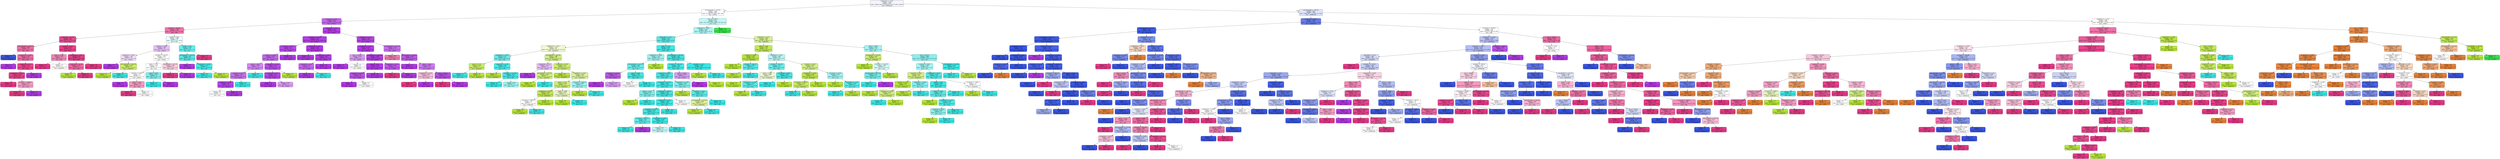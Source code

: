 digraph Tree {
node [shape=box, style="filled, rounded", color="black", fontname="helvetica"] ;
edge [fontname="helvetica"] ;
0 [label="shapefactor2 <= 0.001\nentropy = 2.651\nsamples = 4350\nvalue = [998.0, 659.0, 272.0, 857.0, 1725.0, 904.0, 1390.0]\nclass = DERMASON", fillcolor="#f3f5fd"] ;
1 [label="minoraxislength <= 210.501\nentropy = 2.087\nsamples = 1695\nvalue = [0, 469, 271, 845, 1, 881, 160]\nclass = HOROZ", fillcolor="#fdfbfe"] ;
0 -> 1 [labeldistance=2.5, labelangle=45, headlabel="True"] ;
2 [label="eccentricity <= 0.836\nentropy = 0.872\nsamples = 694\nvalue = [0, 12, 0, 27, 1, 863, 160]\nclass = HOROZ", fillcolor="#c265eb"] ;
1 -> 2 ;
3 [label="perimeter <= 896.824\nentropy = 1.288\nsamples = 136\nvalue = [0, 11, 0, 20, 1, 24, 149]\nclass = SIRA", fillcolor="#ed76ab"] ;
2 -> 3 ;
4 [label="shapefactor3 <= 0.562\nentropy = 0.49\nsamples = 105\nvalue = [0, 3, 0, 0, 1, 8, 141]\nclass = SIRA", fillcolor="#e74990"] ;
3 -> 4 ;
5 [label="minoraxislength <= 166.476\nentropy = 0.885\nsamples = 25\nvalue = [0, 0, 0, 0, 1, 7, 28]\nclass = SIRA", fillcolor="#ec70a7"] ;
4 -> 5 ;
6 [label="entropy = 0.0\nsamples = 1\nvalue = [0, 0, 0, 0, 1, 0, 0]\nclass = DERMASON", fillcolor="#3956e5"] ;
5 -> 6 ;
7 [label="shapefactor4 <= 0.989\nentropy = 0.722\nsamples = 24\nvalue = [0, 0, 0, 0, 0, 7, 28]\nclass = SIRA", fillcolor="#ec6aa4"] ;
5 -> 7 ;
8 [label="entropy = 0.0\nsamples = 5\nvalue = [0, 0, 0, 0, 0, 5, 0]\nclass = HOROZ", fillcolor="#b139e5"] ;
7 -> 8 ;
9 [label="compactness <= 0.75\nentropy = 0.353\nsamples = 19\nvalue = [0, 0, 0, 0, 0, 2, 28]\nclass = SIRA", fillcolor="#e7478f"] ;
7 -> 9 ;
10 [label="shapefactor2 <= 0.001\nentropy = 0.216\nsamples = 18\nvalue = [0, 0, 0, 0, 0, 1, 28]\nclass = SIRA", fillcolor="#e6408a"] ;
9 -> 10 ;
11 [label="entropy = 0.0\nsamples = 15\nvalue = [0, 0, 0, 0, 0, 0, 26]\nclass = SIRA", fillcolor="#e53986"] ;
10 -> 11 ;
12 [label="perimeter <= 798.669\nentropy = 0.918\nsamples = 3\nvalue = [0, 0, 0, 0, 0, 1, 2]\nclass = SIRA", fillcolor="#f29cc2"] ;
10 -> 12 ;
13 [label="entropy = 0.0\nsamples = 2\nvalue = [0, 0, 0, 0, 0, 0, 2]\nclass = SIRA", fillcolor="#e53986"] ;
12 -> 13 ;
14 [label="entropy = 0.0\nsamples = 1\nvalue = [0, 0, 0, 0, 0, 1, 0]\nclass = HOROZ", fillcolor="#b139e5"] ;
12 -> 14 ;
15 [label="entropy = 0.0\nsamples = 1\nvalue = [0, 0, 0, 0, 0, 1, 0]\nclass = HOROZ", fillcolor="#b139e5"] ;
9 -> 15 ;
16 [label="roundness <= 0.834\nentropy = 0.243\nsamples = 80\nvalue = [0, 3, 0, 0, 0, 1, 113]\nclass = SIRA", fillcolor="#e6408a"] ;
4 -> 16 ;
17 [label="extent <= 0.708\nentropy = 1.252\nsamples = 5\nvalue = [0, 1, 0, 0, 0, 1, 4]\nclass = SIRA", fillcolor="#ef88b6"] ;
16 -> 17 ;
18 [label="entropy = 0.0\nsamples = 3\nvalue = [0, 0, 0, 0, 0, 0, 4]\nclass = SIRA", fillcolor="#e53986"] ;
17 -> 18 ;
19 [label="entropy = 1.0\nsamples = 2\nvalue = [0, 1, 0, 0, 0, 1, 0]\nclass = BARBUNYA", fillcolor="#ffffff"] ;
17 -> 19 ;
20 [label="aspectration <= 1.653\nentropy = 0.13\nsamples = 75\nvalue = [0, 2, 0, 0, 0, 0, 109]\nclass = SIRA", fillcolor="#e53d88"] ;
16 -> 20 ;
21 [label="compactness <= 0.778\nentropy = 0.722\nsamples = 7\nvalue = [0, 2, 0, 0, 0, 0, 8]\nclass = SIRA", fillcolor="#ec6aa4"] ;
20 -> 21 ;
22 [label="entropy = 0.0\nsamples = 1\nvalue = [0, 2, 0, 0, 0, 0, 0]\nclass = BARBUNYA", fillcolor="#b7e539"] ;
21 -> 22 ;
23 [label="entropy = 0.0\nsamples = 6\nvalue = [0, 0, 0, 0, 0, 0, 8]\nclass = SIRA", fillcolor="#e53986"] ;
21 -> 23 ;
24 [label="entropy = 0.0\nsamples = 68\nvalue = [0, 0, 0, 0, 0, 0, 101]\nclass = SIRA", fillcolor="#e53986"] ;
20 -> 24 ;
25 [label="solidity <= 0.987\nentropy = 1.884\nsamples = 31\nvalue = [0, 8, 0, 20, 0, 16, 8]\nclass = CALI", fillcolor="#e9fcfc"] ;
3 -> 25 ;
26 [label="roundness <= 0.813\nentropy = 1.851\nsamples = 21\nvalue = [0, 7, 0, 5, 0, 15, 6]\nclass = HOROZ", fillcolor="#e7c2f7"] ;
25 -> 26 ;
27 [label="shapefactor4 <= 0.983\nentropy = 1.382\nsamples = 10\nvalue = [0, 7, 0, 2, 0, 9, 0]\nclass = HOROZ", fillcolor="#f1dbfa"] ;
26 -> 27 ;
28 [label="entropy = 0.0\nsamples = 5\nvalue = [0, 0, 0, 0, 0, 9, 0]\nclass = HOROZ", fillcolor="#b139e5"] ;
27 -> 28 ;
29 [label="minoraxislength <= 208.239\nentropy = 0.764\nsamples = 5\nvalue = [0, 7, 0, 2, 0, 0, 0]\nclass = BARBUNYA", fillcolor="#ccec72"] ;
27 -> 29 ;
30 [label="entropy = 0.0\nsamples = 4\nvalue = [0, 7, 0, 0, 0, 0, 0]\nclass = BARBUNYA", fillcolor="#b7e539"] ;
29 -> 30 ;
31 [label="entropy = 0.0\nsamples = 1\nvalue = [0, 0, 0, 2, 0, 0, 0]\nclass = CALI", fillcolor="#39e5e2"] ;
29 -> 31 ;
32 [label="perimeter <= 925.164\nentropy = 1.522\nsamples = 11\nvalue = [0, 0, 0, 3, 0, 6, 6]\nclass = HOROZ", fillcolor="#ffffff"] ;
26 -> 32 ;
33 [label="extent <= 0.747\nentropy = 1.561\nsamples = 7\nvalue = [0, 0, 0, 3, 0, 3, 2]\nclass = CALI", fillcolor="#ffffff"] ;
32 -> 33 ;
34 [label="roundness <= 0.854\nentropy = 1.0\nsamples = 4\nvalue = [0, 0, 0, 0, 0, 2, 2]\nclass = HOROZ", fillcolor="#ffffff"] ;
33 -> 34 ;
35 [label="entropy = 0.0\nsamples = 1\nvalue = [0, 0, 0, 0, 0, 1, 0]\nclass = HOROZ", fillcolor="#b139e5"] ;
34 -> 35 ;
36 [label="solidity <= 0.983\nentropy = 0.918\nsamples = 3\nvalue = [0, 0, 0, 0, 0, 1, 2]\nclass = SIRA", fillcolor="#f29cc2"] ;
34 -> 36 ;
37 [label="entropy = 0.0\nsamples = 1\nvalue = [0, 0, 0, 0, 0, 0, 1]\nclass = SIRA", fillcolor="#e53986"] ;
36 -> 37 ;
38 [label="entropy = 1.0\nsamples = 2\nvalue = [0, 0, 0, 0, 0, 1, 1]\nclass = HOROZ", fillcolor="#ffffff"] ;
36 -> 38 ;
39 [label="extent <= 0.805\nentropy = 0.811\nsamples = 3\nvalue = [0, 0, 0, 3, 0, 1, 0]\nclass = CALI", fillcolor="#7beeec"] ;
33 -> 39 ;
40 [label="entropy = 0.0\nsamples = 2\nvalue = [0, 0, 0, 3, 0, 0, 0]\nclass = CALI", fillcolor="#39e5e2"] ;
39 -> 40 ;
41 [label="entropy = 0.0\nsamples = 1\nvalue = [0, 0, 0, 0, 0, 1, 0]\nclass = HOROZ", fillcolor="#b139e5"] ;
39 -> 41 ;
42 [label="equivdiameter <= 272.39\nentropy = 0.985\nsamples = 4\nvalue = [0, 0, 0, 0, 0, 3, 4]\nclass = SIRA", fillcolor="#f8cee1"] ;
32 -> 42 ;
43 [label="entropy = 0.0\nsamples = 2\nvalue = [0, 0, 0, 0, 0, 0, 4]\nclass = SIRA", fillcolor="#e53986"] ;
42 -> 43 ;
44 [label="entropy = 0.0\nsamples = 2\nvalue = [0, 0, 0, 0, 0, 3, 0]\nclass = HOROZ", fillcolor="#b139e5"] ;
42 -> 44 ;
45 [label="solidity <= 0.99\nentropy = 1.058\nsamples = 10\nvalue = [0, 1, 0, 15, 0, 1, 2]\nclass = CALI", fillcolor="#68ebe9"] ;
25 -> 45 ;
46 [label="equivdiameter <= 263.358\nentropy = 0.64\nsamples = 8\nvalue = [0, 1, 0, 15, 0, 1, 0]\nclass = CALI", fillcolor="#52e8e6"] ;
45 -> 46 ;
47 [label="entropy = 0.0\nsamples = 1\nvalue = [0, 0, 0, 0, 0, 1, 0]\nclass = HOROZ", fillcolor="#b139e5"] ;
46 -> 47 ;
48 [label="shapefactor4 <= 0.998\nentropy = 0.337\nsamples = 7\nvalue = [0, 1, 0, 15, 0, 0, 0]\nclass = CALI", fillcolor="#46e7e4"] ;
46 -> 48 ;
49 [label="entropy = 0.0\nsamples = 6\nvalue = [0, 0, 0, 15, 0, 0, 0]\nclass = CALI", fillcolor="#39e5e2"] ;
48 -> 49 ;
50 [label="entropy = 0.0\nsamples = 1\nvalue = [0, 1, 0, 0, 0, 0, 0]\nclass = BARBUNYA", fillcolor="#b7e539"] ;
48 -> 50 ;
51 [label="entropy = 0.0\nsamples = 2\nvalue = [0, 0, 0, 0, 0, 0, 2]\nclass = SIRA", fillcolor="#e53986"] ;
45 -> 51 ;
52 [label="shapefactor2 <= 0.001\nentropy = 0.18\nsamples = 558\nvalue = [0, 1, 0, 7, 0, 839, 11]\nclass = HOROZ", fillcolor="#b33de6"] ;
2 -> 52 ;
53 [label="shapefactor1 <= 0.006\nentropy = 0.121\nsamples = 424\nvalue = [0.0, 1.0, 0.0, 7.0, 0.0, 628.0, 1.0]\nclass = HOROZ", fillcolor="#b23ce5"] ;
52 -> 53 ;
54 [label="eccentricity <= 0.863\nentropy = 0.46\nsamples = 66\nvalue = [0, 1, 0, 6, 0, 100, 1]\nclass = HOROZ", fillcolor="#b749e7"] ;
53 -> 54 ;
55 [label="roundness <= 0.806\nentropy = 0.934\nsamples = 27\nvalue = [0, 1, 0, 6, 0, 32, 1]\nclass = HOROZ", fillcolor="#c368eb"] ;
54 -> 55 ;
56 [label="solidity <= 0.989\nentropy = 0.863\nsamples = 14\nvalue = [0, 0, 0, 6, 0, 15, 0]\nclass = HOROZ", fillcolor="#d088ef"] ;
55 -> 56 ;
57 [label="roundness <= 0.797\nentropy = 0.742\nsamples = 13\nvalue = [0, 0, 0, 4, 0, 15, 0]\nclass = HOROZ", fillcolor="#c66eec"] ;
56 -> 57 ;
58 [label="shapefactor3 <= 0.501\nentropy = 0.337\nsamples = 10\nvalue = [0, 0, 0, 1, 0, 15, 0]\nclass = HOROZ", fillcolor="#b646e7"] ;
57 -> 58 ;
59 [label="entropy = 1.0\nsamples = 2\nvalue = [0, 0, 0, 1, 0, 1, 0]\nclass = CALI", fillcolor="#ffffff"] ;
58 -> 59 ;
60 [label="entropy = 0.0\nsamples = 8\nvalue = [0, 0, 0, 0, 0, 14, 0]\nclass = HOROZ", fillcolor="#b139e5"] ;
58 -> 60 ;
61 [label="entropy = 0.0\nsamples = 3\nvalue = [0, 0, 0, 3, 0, 0, 0]\nclass = CALI", fillcolor="#39e5e2"] ;
57 -> 61 ;
62 [label="entropy = 0.0\nsamples = 1\nvalue = [0, 0, 0, 2, 0, 0, 0]\nclass = CALI", fillcolor="#39e5e2"] ;
56 -> 62 ;
63 [label="shapefactor2 <= 0.001\nentropy = 0.591\nsamples = 13\nvalue = [0, 1, 0, 0, 0, 17, 1]\nclass = HOROZ", fillcolor="#ba4fe8"] ;
55 -> 63 ;
64 [label="eccentricity <= 0.86\nentropy = 0.31\nsamples = 12\nvalue = [0, 0, 0, 0, 0, 17, 1]\nclass = HOROZ", fillcolor="#b645e7"] ;
63 -> 64 ;
65 [label="entropy = 0.0\nsamples = 10\nvalue = [0, 0, 0, 0, 0, 15, 0]\nclass = HOROZ", fillcolor="#b139e5"] ;
64 -> 65 ;
66 [label="entropy = 0.918\nsamples = 2\nvalue = [0, 0, 0, 0, 0, 2, 1]\nclass = HOROZ", fillcolor="#d89cf2"] ;
64 -> 66 ;
67 [label="entropy = 0.0\nsamples = 1\nvalue = [0, 1, 0, 0, 0, 0, 0]\nclass = BARBUNYA", fillcolor="#b7e539"] ;
63 -> 67 ;
68 [label="entropy = 0.0\nsamples = 39\nvalue = [0, 0, 0, 0, 0, 68, 0]\nclass = HOROZ", fillcolor="#b139e5"] ;
54 -> 68 ;
69 [label="shapefactor2 <= 0.001\nentropy = 0.02\nsamples = 358\nvalue = [0, 0, 0, 1, 0, 528, 0]\nclass = HOROZ", fillcolor="#b139e5"] ;
53 -> 69 ;
70 [label="entropy = 0.0\nsamples = 320\nvalue = [0, 0, 0, 0, 0, 477, 0]\nclass = HOROZ", fillcolor="#b139e5"] ;
69 -> 70 ;
71 [label="shapefactor4 <= 0.987\nentropy = 0.137\nsamples = 38\nvalue = [0, 0, 0, 1, 0, 51, 0]\nclass = HOROZ", fillcolor="#b33de6"] ;
69 -> 71 ;
72 [label="aspectration <= 1.92\nentropy = 0.722\nsamples = 4\nvalue = [0, 0, 0, 1, 0, 4, 0]\nclass = HOROZ", fillcolor="#c46aec"] ;
71 -> 72 ;
73 [label="entropy = 0.0\nsamples = 3\nvalue = [0, 0, 0, 0, 0, 4, 0]\nclass = HOROZ", fillcolor="#b139e5"] ;
72 -> 73 ;
74 [label="entropy = 0.0\nsamples = 1\nvalue = [0, 0, 0, 1, 0, 0, 0]\nclass = CALI", fillcolor="#39e5e2"] ;
72 -> 74 ;
75 [label="entropy = 0.0\nsamples = 34\nvalue = [0, 0, 0, 0, 0, 47, 0]\nclass = HOROZ", fillcolor="#b139e5"] ;
71 -> 75 ;
76 [label="shapefactor3 <= 0.533\nentropy = 0.266\nsamples = 134\nvalue = [0, 0, 0, 0, 0, 211, 10]\nclass = HOROZ", fillcolor="#b542e6"] ;
52 -> 76 ;
77 [label="shapefactor2 <= 0.001\nentropy = 0.118\nsamples = 115\nvalue = [0, 0, 0, 0, 0, 186, 3]\nclass = HOROZ", fillcolor="#b23ce5"] ;
76 -> 77 ;
78 [label="area <= 48330.5\nentropy = 0.918\nsamples = 3\nvalue = [0, 0, 0, 0, 0, 2, 1]\nclass = HOROZ", fillcolor="#d89cf2"] ;
77 -> 78 ;
79 [label="entropy = 0.0\nsamples = 1\nvalue = [0, 0, 0, 0, 0, 1, 0]\nclass = HOROZ", fillcolor="#b139e5"] ;
78 -> 79 ;
80 [label="entropy = 1.0\nsamples = 2\nvalue = [0, 0, 0, 0, 0, 1, 1]\nclass = HOROZ", fillcolor="#ffffff"] ;
78 -> 80 ;
81 [label="equivdiameter <= 267.083\nentropy = 0.086\nsamples = 112\nvalue = [0, 0, 0, 0, 0, 184, 2]\nclass = HOROZ", fillcolor="#b23be5"] ;
77 -> 81 ;
82 [label="solidity <= 0.977\nentropy = 0.05\nsamples = 108\nvalue = [0, 0, 0, 0, 0, 178, 1]\nclass = HOROZ", fillcolor="#b13ae5"] ;
81 -> 82 ;
83 [label="shapefactor1 <= 0.007\nentropy = 0.503\nsamples = 8\nvalue = [0, 0, 0, 0, 0, 8, 1]\nclass = HOROZ", fillcolor="#bb52e8"] ;
82 -> 83 ;
84 [label="entropy = 0.0\nsamples = 6\nvalue = [0, 0, 0, 0, 0, 7, 0]\nclass = HOROZ", fillcolor="#b139e5"] ;
83 -> 84 ;
85 [label="entropy = 1.0\nsamples = 2\nvalue = [0, 0, 0, 0, 0, 1, 1]\nclass = HOROZ", fillcolor="#ffffff"] ;
83 -> 85 ;
86 [label="entropy = 0.0\nsamples = 100\nvalue = [0, 0, 0, 0, 0, 170, 0]\nclass = HOROZ", fillcolor="#b139e5"] ;
82 -> 86 ;
87 [label="compactness <= 0.726\nentropy = 0.592\nsamples = 4\nvalue = [0, 0, 0, 0, 0, 6, 1]\nclass = HOROZ", fillcolor="#be5ae9"] ;
81 -> 87 ;
88 [label="entropy = 0.0\nsamples = 1\nvalue = [0, 0, 0, 0, 0, 0, 1]\nclass = SIRA", fillcolor="#e53986"] ;
87 -> 88 ;
89 [label="entropy = 0.0\nsamples = 3\nvalue = [0, 0, 0, 0, 0, 6, 0]\nclass = HOROZ", fillcolor="#b139e5"] ;
87 -> 89 ;
90 [label="majoraxislength <= 319.437\nentropy = 0.758\nsamples = 19\nvalue = [0, 0, 0, 0, 0, 25, 7]\nclass = HOROZ", fillcolor="#c770ec"] ;
76 -> 90 ;
91 [label="entropy = 0.811\nsamples = 2\nvalue = [0, 0, 0, 0, 0, 1, 3]\nclass = SIRA", fillcolor="#ee7bae"] ;
90 -> 91 ;
92 [label="equivdiameter <= 258.604\nentropy = 0.592\nsamples = 17\nvalue = [0, 0, 0, 0, 0, 24, 4]\nclass = HOROZ", fillcolor="#be5ae9"] ;
90 -> 92 ;
93 [label="entropy = 0.0\nsamples = 7\nvalue = [0, 0, 0, 0, 0, 12, 0]\nclass = HOROZ", fillcolor="#b139e5"] ;
92 -> 93 ;
94 [label="extent <= 0.689\nentropy = 0.811\nsamples = 10\nvalue = [0, 0, 0, 0, 0, 12, 4]\nclass = HOROZ", fillcolor="#cb7bee"] ;
92 -> 94 ;
95 [label="shapefactor3 <= 0.539\nentropy = 0.971\nsamples = 3\nvalue = [0, 0, 0, 0, 0, 2, 3]\nclass = SIRA", fillcolor="#f6bdd7"] ;
94 -> 95 ;
96 [label="entropy = 0.0\nsamples = 2\nvalue = [0, 0, 0, 0, 0, 0, 3]\nclass = SIRA", fillcolor="#e53986"] ;
95 -> 96 ;
97 [label="entropy = 0.0\nsamples = 1\nvalue = [0, 0, 0, 0, 0, 2, 0]\nclass = HOROZ", fillcolor="#b139e5"] ;
95 -> 97 ;
98 [label="area <= 53672.5\nentropy = 0.439\nsamples = 7\nvalue = [0, 0, 0, 0, 0, 10, 1]\nclass = HOROZ", fillcolor="#b94de8"] ;
94 -> 98 ;
99 [label="entropy = 0.0\nsamples = 1\nvalue = [0, 0, 0, 0, 0, 0, 1]\nclass = SIRA", fillcolor="#e53986"] ;
98 -> 99 ;
100 [label="entropy = 0.0\nsamples = 6\nvalue = [0, 0, 0, 0, 0, 10, 0]\nclass = HOROZ", fillcolor="#b139e5"] ;
98 -> 100 ;
101 [label="area <= 121387.5\nentropy = 1.52\nsamples = 1001\nvalue = [0.0, 457.0, 271.0, 818.0, 0.0, 18.0, 0.0]\nclass = CALI", fillcolor="#bef7f6"] ;
1 -> 101 ;
102 [label="shapefactor4 <= 0.994\nentropy = 1.034\nsamples = 824\nvalue = [0, 457, 0, 818, 0, 18, 0]\nclass = CALI", fillcolor="#aaf4f2"] ;
101 -> 102 ;
103 [label="aspectration <= 1.611\nentropy = 0.647\nsamples = 474\nvalue = [0, 81, 0, 650, 0, 17, 0]\nclass = CALI", fillcolor="#56e9e6"] ;
102 -> 103 ;
104 [label="shapefactor2 <= 0.001\nentropy = 1.213\nsamples = 63\nvalue = [0.0, 58.0, 0.0, 44.0, 0.0, 5.0, 0.0]\nclass = BARBUNYA", fillcolor="#eff9d3"] ;
103 -> 104 ;
105 [label="shapefactor1 <= 0.005\nentropy = 0.711\nsamples = 21\nvalue = [0, 7, 0, 29, 0, 0, 0]\nclass = CALI", fillcolor="#69ebe9"] ;
104 -> 105 ;
106 [label="extent <= 0.751\nentropy = 0.722\nsamples = 3\nvalue = [0, 4, 0, 1, 0, 0, 0]\nclass = BARBUNYA", fillcolor="#c9ec6a"] ;
105 -> 106 ;
107 [label="entropy = 0.0\nsamples = 1\nvalue = [0, 0, 0, 1, 0, 0, 0]\nclass = CALI", fillcolor="#39e5e2"] ;
106 -> 107 ;
108 [label="entropy = 0.0\nsamples = 2\nvalue = [0, 4, 0, 0, 0, 0, 0]\nclass = BARBUNYA", fillcolor="#b7e539"] ;
106 -> 108 ;
109 [label="compactness <= 0.785\nentropy = 0.459\nsamples = 18\nvalue = [0, 3, 0, 28, 0, 0, 0]\nclass = CALI", fillcolor="#4ee8e5"] ;
105 -> 109 ;
110 [label="entropy = 0.0\nsamples = 2\nvalue = [0, 2, 0, 0, 0, 0, 0]\nclass = BARBUNYA", fillcolor="#b7e539"] ;
109 -> 110 ;
111 [label="perimeter <= 1117.681\nentropy = 0.216\nsamples = 16\nvalue = [0, 1, 0, 28, 0, 0, 0]\nclass = CALI", fillcolor="#40e6e3"] ;
109 -> 111 ;
112 [label="entropy = 0.0\nsamples = 14\nvalue = [0, 0, 0, 26, 0, 0, 0]\nclass = CALI", fillcolor="#39e5e2"] ;
111 -> 112 ;
113 [label="entropy = 0.918\nsamples = 2\nvalue = [0, 1, 0, 2, 0, 0, 0]\nclass = CALI", fillcolor="#9cf2f0"] ;
111 -> 113 ;
114 [label="equivdiameter <= 278.033\nentropy = 1.086\nsamples = 42\nvalue = [0, 51, 0, 15, 0, 5, 0]\nclass = BARBUNYA", fillcolor="#d1ee80"] ;
104 -> 114 ;
115 [label="compactness <= 0.79\nentropy = 1.352\nsamples = 5\nvalue = [0, 3, 0, 1, 0, 5, 0]\nclass = HOROZ", fillcolor="#e5bdf6"] ;
114 -> 115 ;
116 [label="entropy = 0.0\nsamples = 2\nvalue = [0, 0, 0, 0, 0, 5, 0]\nclass = HOROZ", fillcolor="#b139e5"] ;
115 -> 116 ;
117 [label="equivdiameter <= 275.561\nentropy = 0.811\nsamples = 3\nvalue = [0, 3, 0, 1, 0, 0, 0]\nclass = BARBUNYA", fillcolor="#cfee7b"] ;
115 -> 117 ;
118 [label="entropy = 0.0\nsamples = 2\nvalue = [0, 3, 0, 0, 0, 0, 0]\nclass = BARBUNYA", fillcolor="#b7e539"] ;
117 -> 118 ;
119 [label="entropy = 0.0\nsamples = 1\nvalue = [0, 0, 0, 1, 0, 0, 0]\nclass = CALI", fillcolor="#39e5e2"] ;
117 -> 119 ;
120 [label="eccentricity <= 0.749\nentropy = 0.771\nsamples = 37\nvalue = [0, 48, 0, 14, 0, 0, 0]\nclass = BARBUNYA", fillcolor="#cced73"] ;
114 -> 120 ;
121 [label="entropy = 0.0\nsamples = 11\nvalue = [0, 20, 0, 0, 0, 0, 0]\nclass = BARBUNYA", fillcolor="#b7e539"] ;
120 -> 121 ;
122 [label="shapefactor2 <= 0.001\nentropy = 0.918\nsamples = 26\nvalue = [0, 28, 0, 14, 0, 0, 0]\nclass = BARBUNYA", fillcolor="#dbf29c"] ;
120 -> 122 ;
123 [label="extent <= 0.771\nentropy = 0.799\nsamples = 21\nvalue = [0, 25, 0, 8, 0, 0, 0]\nclass = BARBUNYA", fillcolor="#ceed78"] ;
122 -> 123 ;
124 [label="shapefactor4 <= 0.992\nentropy = 0.503\nsamples = 12\nvalue = [0, 16, 0, 2, 0, 0, 0]\nclass = BARBUNYA", fillcolor="#c0e852"] ;
123 -> 124 ;
125 [label="convexarea <= 69081.5\nentropy = 1.0\nsamples = 3\nvalue = [0, 2, 0, 2, 0, 0, 0]\nclass = BARBUNYA", fillcolor="#ffffff"] ;
124 -> 125 ;
126 [label="entropy = 0.0\nsamples = 1\nvalue = [0, 2, 0, 0, 0, 0, 0]\nclass = BARBUNYA", fillcolor="#b7e539"] ;
125 -> 126 ;
127 [label="entropy = 0.0\nsamples = 2\nvalue = [0, 0, 0, 2, 0, 0, 0]\nclass = CALI", fillcolor="#39e5e2"] ;
125 -> 127 ;
128 [label="entropy = 0.0\nsamples = 9\nvalue = [0, 14, 0, 0, 0, 0, 0]\nclass = BARBUNYA", fillcolor="#b7e539"] ;
124 -> 128 ;
129 [label="solidity <= 0.984\nentropy = 0.971\nsamples = 9\nvalue = [0, 9, 0, 6, 0, 0, 0]\nclass = BARBUNYA", fillcolor="#e7f6bd"] ;
123 -> 129 ;
130 [label="entropy = 0.0\nsamples = 6\nvalue = [0, 9, 0, 0, 0, 0, 0]\nclass = BARBUNYA", fillcolor="#b7e539"] ;
129 -> 130 ;
131 [label="entropy = 0.0\nsamples = 3\nvalue = [0, 0, 0, 6, 0, 0, 0]\nclass = CALI", fillcolor="#39e5e2"] ;
129 -> 131 ;
132 [label="convexarea <= 62683.0\nentropy = 0.918\nsamples = 5\nvalue = [0, 3, 0, 6, 0, 0, 0]\nclass = CALI", fillcolor="#9cf2f0"] ;
122 -> 132 ;
133 [label="entropy = 0.0\nsamples = 1\nvalue = [0, 3, 0, 0, 0, 0, 0]\nclass = BARBUNYA", fillcolor="#b7e539"] ;
132 -> 133 ;
134 [label="entropy = 0.0\nsamples = 4\nvalue = [0, 0, 0, 6, 0, 0, 0]\nclass = CALI", fillcolor="#39e5e2"] ;
132 -> 134 ;
135 [label="solidity <= 0.974\nentropy = 0.356\nsamples = 411\nvalue = [0, 23, 0, 606, 0, 12, 0]\nclass = CALI", fillcolor="#44e6e4"] ;
103 -> 135 ;
136 [label="shapefactor4 <= 0.988\nentropy = 1.307\nsamples = 30\nvalue = [0, 10, 0, 27, 0, 6, 0]\nclass = CALI", fillcolor="#99f2f0"] ;
135 -> 136 ;
137 [label="minoraxislength <= 223.629\nentropy = 0.855\nsamples = 24\nvalue = [0, 1, 0, 27, 0, 6, 0]\nclass = CALI", fillcolor="#6bece9"] ;
136 -> 137 ;
138 [label="shapefactor2 <= 0.001\nentropy = 0.592\nsamples = 4\nvalue = [0, 0, 0, 1, 0, 6, 0]\nclass = HOROZ", fillcolor="#be5ae9"] ;
137 -> 138 ;
139 [label="entropy = 0.0\nsamples = 2\nvalue = [0, 0, 0, 0, 0, 4, 0]\nclass = HOROZ", fillcolor="#b139e5"] ;
138 -> 139 ;
140 [label="entropy = 0.918\nsamples = 2\nvalue = [0, 0, 0, 1, 0, 2, 0]\nclass = HOROZ", fillcolor="#d89cf2"] ;
138 -> 140 ;
141 [label="extent <= 0.692\nentropy = 0.229\nsamples = 20\nvalue = [0, 1, 0, 26, 0, 0, 0]\nclass = CALI", fillcolor="#41e6e3"] ;
137 -> 141 ;
142 [label="entropy = 1.0\nsamples = 2\nvalue = [0, 1, 0, 1, 0, 0, 0]\nclass = BARBUNYA", fillcolor="#ffffff"] ;
141 -> 142 ;
143 [label="entropy = 0.0\nsamples = 18\nvalue = [0, 0, 0, 25, 0, 0, 0]\nclass = CALI", fillcolor="#39e5e2"] ;
141 -> 143 ;
144 [label="entropy = 0.0\nsamples = 6\nvalue = [0, 9, 0, 0, 0, 0, 0]\nclass = BARBUNYA", fillcolor="#b7e539"] ;
136 -> 144 ;
145 [label="equivdiameter <= 304.206\nentropy = 0.232\nsamples = 381\nvalue = [0, 13, 0, 579, 0, 6, 0]\nclass = CALI", fillcolor="#3fe6e3"] ;
135 -> 145 ;
146 [label="perimeter <= 1070.385\nentropy = 0.42\nsamples = 150\nvalue = [0, 9, 0, 209, 0, 6, 0]\nclass = CALI", fillcolor="#47e7e4"] ;
145 -> 146 ;
147 [label="shapefactor2 <= 0.001\nentropy = 0.354\nsamples = 147\nvalue = [0, 8, 0, 209, 0, 4, 0]\nclass = CALI", fillcolor="#44e6e4"] ;
146 -> 147 ;
148 [label="convexarea <= 64170.5\nentropy = 0.251\nsamples = 132\nvalue = [0, 3, 0, 195, 0, 4, 0]\nclass = CALI", fillcolor="#40e6e3"] ;
147 -> 148 ;
149 [label="extent <= 0.716\nentropy = 0.811\nsamples = 6\nvalue = [0, 2, 0, 6, 0, 0, 0]\nclass = CALI", fillcolor="#7beeec"] ;
148 -> 149 ;
150 [label="entropy = 0.0\nsamples = 1\nvalue = [0, 2, 0, 0, 0, 0, 0]\nclass = BARBUNYA", fillcolor="#b7e539"] ;
149 -> 150 ;
151 [label="entropy = 0.0\nsamples = 5\nvalue = [0, 0, 0, 6, 0, 0, 0]\nclass = CALI", fillcolor="#39e5e2"] ;
149 -> 151 ;
152 [label="convexarea <= 73816.5\nentropy = 0.191\nsamples = 126\nvalue = [0, 1, 0, 189, 0, 4, 0]\nclass = CALI", fillcolor="#3ee6e3"] ;
148 -> 152 ;
153 [label="shapefactor4 <= 0.991\nentropy = 0.146\nsamples = 124\nvalue = [0, 0, 0, 188, 0, 4, 0]\nclass = CALI", fillcolor="#3de6e3"] ;
152 -> 153 ;
154 [label="convexarea <= 67197.0\nentropy = 0.232\nsamples = 74\nvalue = [0, 0, 0, 102, 0, 4, 0]\nclass = CALI", fillcolor="#41e6e3"] ;
153 -> 154 ;
155 [label="perimeter <= 1001.441\nentropy = 0.65\nsamples = 10\nvalue = [0, 0, 0, 10, 0, 2, 0]\nclass = CALI", fillcolor="#61eae8"] ;
154 -> 155 ;
156 [label="entropy = 0.0\nsamples = 8\nvalue = [0, 0, 0, 10, 0, 0, 0]\nclass = CALI", fillcolor="#39e5e2"] ;
155 -> 156 ;
157 [label="entropy = 0.0\nsamples = 2\nvalue = [0, 0, 0, 0, 0, 2, 0]\nclass = HOROZ", fillcolor="#b139e5"] ;
155 -> 157 ;
158 [label="shapefactor1 <= 0.005\nentropy = 0.149\nsamples = 64\nvalue = [0, 0, 0, 92, 0, 2, 0]\nclass = CALI", fillcolor="#3de6e3"] ;
154 -> 158 ;
159 [label="entropy = 0.971\nsamples = 2\nvalue = [0, 0, 0, 3, 0, 2, 0]\nclass = CALI", fillcolor="#bdf6f5"] ;
158 -> 159 ;
160 [label="entropy = 0.0\nsamples = 62\nvalue = [0, 0, 0, 89, 0, 0, 0]\nclass = CALI", fillcolor="#39e5e2"] ;
158 -> 160 ;
161 [label="entropy = 0.0\nsamples = 50\nvalue = [0, 0, 0, 86, 0, 0, 0]\nclass = CALI", fillcolor="#39e5e2"] ;
153 -> 161 ;
162 [label="entropy = 1.0\nsamples = 2\nvalue = [0, 1, 0, 1, 0, 0, 0]\nclass = BARBUNYA", fillcolor="#ffffff"] ;
152 -> 162 ;
163 [label="shapefactor1 <= 0.006\nentropy = 0.831\nsamples = 15\nvalue = [0, 5, 0, 14, 0, 0, 0]\nclass = CALI", fillcolor="#80eeec"] ;
147 -> 163 ;
164 [label="entropy = 0.0\nsamples = 2\nvalue = [0, 3, 0, 0, 0, 0, 0]\nclass = BARBUNYA", fillcolor="#b7e539"] ;
163 -> 164 ;
165 [label="roundness <= 0.831\nentropy = 0.544\nsamples = 13\nvalue = [0, 2, 0, 14, 0, 0, 0]\nclass = CALI", fillcolor="#55e9e6"] ;
163 -> 165 ;
166 [label="minoraxislength <= 220.024\nentropy = 0.918\nsamples = 3\nvalue = [0, 2, 0, 1, 0, 0, 0]\nclass = BARBUNYA", fillcolor="#dbf29c"] ;
165 -> 166 ;
167 [label="entropy = 0.0\nsamples = 2\nvalue = [0, 2, 0, 0, 0, 0, 0]\nclass = BARBUNYA", fillcolor="#b7e539"] ;
166 -> 167 ;
168 [label="entropy = 0.0\nsamples = 1\nvalue = [0, 0, 0, 1, 0, 0, 0]\nclass = CALI", fillcolor="#39e5e2"] ;
166 -> 168 ;
169 [label="entropy = 0.0\nsamples = 10\nvalue = [0, 0, 0, 13, 0, 0, 0]\nclass = CALI", fillcolor="#39e5e2"] ;
165 -> 169 ;
170 [label="area <= 72354.0\nentropy = 0.918\nsamples = 3\nvalue = [0, 1, 0, 0, 0, 2, 0]\nclass = HOROZ", fillcolor="#d89cf2"] ;
146 -> 170 ;
171 [label="entropy = 0.0\nsamples = 2\nvalue = [0, 0, 0, 0, 0, 2, 0]\nclass = HOROZ", fillcolor="#b139e5"] ;
170 -> 171 ;
172 [label="entropy = 0.0\nsamples = 1\nvalue = [0, 1, 0, 0, 0, 0, 0]\nclass = BARBUNYA", fillcolor="#b7e539"] ;
170 -> 172 ;
173 [label="roundness <= 0.774\nentropy = 0.085\nsamples = 231\nvalue = [0.0, 4.0, 0.0, 370.0, 0.0, 0.0, 0.0]\nclass = CALI", fillcolor="#3be5e2"] ;
145 -> 173 ;
174 [label="entropy = 0.0\nsamples = 2\nvalue = [0, 4, 0, 0, 0, 0, 0]\nclass = BARBUNYA", fillcolor="#b7e539"] ;
173 -> 174 ;
175 [label="entropy = 0.0\nsamples = 229\nvalue = [0, 0, 0, 370, 0, 0, 0]\nclass = CALI", fillcolor="#39e5e2"] ;
173 -> 175 ;
176 [label="aspectration <= 1.677\nentropy = 0.909\nsamples = 350\nvalue = [0, 376, 0, 168, 0, 1, 0]\nclass = BARBUNYA", fillcolor="#d7f192"] ;
102 -> 176 ;
177 [label="solidity <= 0.988\nentropy = 0.56\nsamples = 227\nvalue = [0, 312, 0, 47, 0, 0, 0]\nclass = BARBUNYA", fillcolor="#c2e957"] ;
176 -> 177 ;
178 [label="roundness <= 0.864\nentropy = 0.145\nsamples = 183\nvalue = [0, 286, 0, 6, 0, 0, 0]\nclass = BARBUNYA", fillcolor="#b9e63d"] ;
177 -> 178 ;
179 [label="entropy = 0.0\nsamples = 178\nvalue = [0, 285, 0, 0, 0, 0, 0]\nclass = BARBUNYA", fillcolor="#b7e539"] ;
178 -> 179 ;
180 [label="perimeter <= 944.754\nentropy = 0.592\nsamples = 5\nvalue = [0, 1, 0, 6, 0, 0, 0]\nclass = CALI", fillcolor="#5ae9e7"] ;
178 -> 180 ;
181 [label="entropy = 0.0\nsamples = 1\nvalue = [0, 1, 0, 0, 0, 0, 0]\nclass = BARBUNYA", fillcolor="#b7e539"] ;
180 -> 181 ;
182 [label="entropy = 0.0\nsamples = 4\nvalue = [0, 0, 0, 6, 0, 0, 0]\nclass = CALI", fillcolor="#39e5e2"] ;
180 -> 182 ;
183 [label="shapefactor3 <= 0.621\nentropy = 0.964\nsamples = 44\nvalue = [0, 26, 0, 41, 0, 0, 0]\nclass = CALI", fillcolor="#b7f5f4"] ;
177 -> 183 ;
184 [label="perimeter <= 953.209\nentropy = 0.74\nsamples = 27\nvalue = [0, 9, 0, 34, 0, 0, 0]\nclass = CALI", fillcolor="#6decea"] ;
183 -> 184 ;
185 [label="extent <= 0.808\nentropy = 0.985\nsamples = 7\nvalue = [0, 8, 0, 6, 0, 0, 0]\nclass = BARBUNYA", fillcolor="#edf8ce"] ;
184 -> 185 ;
186 [label="entropy = 0.0\nsamples = 4\nvalue = [0, 7, 0, 0, 0, 0, 0]\nclass = BARBUNYA", fillcolor="#b7e539"] ;
185 -> 186 ;
187 [label="shapefactor2 <= 0.001\nentropy = 0.592\nsamples = 3\nvalue = [0, 1, 0, 6, 0, 0, 0]\nclass = CALI", fillcolor="#5ae9e7"] ;
185 -> 187 ;
188 [label="entropy = 0.0\nsamples = 1\nvalue = [0, 1, 0, 0, 0, 0, 0]\nclass = BARBUNYA", fillcolor="#b7e539"] ;
187 -> 188 ;
189 [label="entropy = 0.0\nsamples = 2\nvalue = [0, 0, 0, 6, 0, 0, 0]\nclass = CALI", fillcolor="#39e5e2"] ;
187 -> 189 ;
190 [label="eccentricity <= 0.802\nentropy = 0.216\nsamples = 20\nvalue = [0, 1, 0, 28, 0, 0, 0]\nclass = CALI", fillcolor="#40e6e3"] ;
184 -> 190 ;
191 [label="entropy = 0.0\nsamples = 19\nvalue = [0, 0, 0, 28, 0, 0, 0]\nclass = CALI", fillcolor="#39e5e2"] ;
190 -> 191 ;
192 [label="entropy = 0.0\nsamples = 1\nvalue = [0, 1, 0, 0, 0, 0, 0]\nclass = BARBUNYA", fillcolor="#b7e539"] ;
190 -> 192 ;
193 [label="roundness <= 0.879\nentropy = 0.871\nsamples = 17\nvalue = [0, 17, 0, 7, 0, 0, 0]\nclass = BARBUNYA", fillcolor="#d5f08b"] ;
183 -> 193 ;
194 [label="shapefactor1 <= 0.005\nentropy = 0.353\nsamples = 10\nvalue = [0, 14, 0, 1, 0, 0, 0]\nclass = BARBUNYA", fillcolor="#bce747"] ;
193 -> 194 ;
195 [label="convexarea <= 83300.0\nentropy = 0.722\nsamples = 4\nvalue = [0, 4, 0, 1, 0, 0, 0]\nclass = BARBUNYA", fillcolor="#c9ec6a"] ;
194 -> 195 ;
196 [label="entropy = 0.0\nsamples = 1\nvalue = [0, 0, 0, 1, 0, 0, 0]\nclass = CALI", fillcolor="#39e5e2"] ;
195 -> 196 ;
197 [label="entropy = 0.0\nsamples = 3\nvalue = [0, 4, 0, 0, 0, 0, 0]\nclass = BARBUNYA", fillcolor="#b7e539"] ;
195 -> 197 ;
198 [label="entropy = 0.0\nsamples = 6\nvalue = [0, 10, 0, 0, 0, 0, 0]\nclass = BARBUNYA", fillcolor="#b7e539"] ;
194 -> 198 ;
199 [label="eccentricity <= 0.756\nentropy = 0.918\nsamples = 7\nvalue = [0, 3, 0, 6, 0, 0, 0]\nclass = CALI", fillcolor="#9cf2f0"] ;
193 -> 199 ;
200 [label="entropy = 0.0\nsamples = 1\nvalue = [0, 2, 0, 0, 0, 0, 0]\nclass = BARBUNYA", fillcolor="#b7e539"] ;
199 -> 200 ;
201 [label="aspectration <= 1.592\nentropy = 0.592\nsamples = 6\nvalue = [0, 1, 0, 6, 0, 0, 0]\nclass = CALI", fillcolor="#5ae9e7"] ;
199 -> 201 ;
202 [label="entropy = 0.0\nsamples = 5\nvalue = [0, 0, 0, 6, 0, 0, 0]\nclass = CALI", fillcolor="#39e5e2"] ;
201 -> 202 ;
203 [label="entropy = 0.0\nsamples = 1\nvalue = [0, 1, 0, 0, 0, 0, 0]\nclass = BARBUNYA", fillcolor="#b7e539"] ;
201 -> 203 ;
204 [label="extent <= 0.699\nentropy = 0.974\nsamples = 123\nvalue = [0, 64, 0, 121, 0, 1, 0]\nclass = CALI", fillcolor="#a2f3f1"] ;
176 -> 204 ;
205 [label="equivdiameter <= 310.392\nentropy = 0.937\nsamples = 17\nvalue = [0, 17, 0, 4, 0, 1, 0]\nclass = BARBUNYA", fillcolor="#cbec70"] ;
204 -> 205 ;
206 [label="entropy = 0.0\nsamples = 11\nvalue = [0, 14, 0, 0, 0, 0, 0]\nclass = BARBUNYA", fillcolor="#b7e539"] ;
205 -> 206 ;
207 [label="perimeter <= 1128.749\nentropy = 1.406\nsamples = 6\nvalue = [0, 3, 0, 4, 0, 1, 0]\nclass = CALI", fillcolor="#d7faf9"] ;
205 -> 207 ;
208 [label="majoraxislength <= 447.913\nentropy = 0.722\nsamples = 4\nvalue = [0, 0, 0, 4, 0, 1, 0]\nclass = CALI", fillcolor="#6aece9"] ;
207 -> 208 ;
209 [label="entropy = 0.0\nsamples = 3\nvalue = [0, 0, 0, 4, 0, 0, 0]\nclass = CALI", fillcolor="#39e5e2"] ;
208 -> 209 ;
210 [label="entropy = 0.0\nsamples = 1\nvalue = [0, 0, 0, 0, 0, 1, 0]\nclass = HOROZ", fillcolor="#b139e5"] ;
208 -> 210 ;
211 [label="entropy = 0.0\nsamples = 2\nvalue = [0, 3, 0, 0, 0, 0, 0]\nclass = BARBUNYA", fillcolor="#b7e539"] ;
207 -> 211 ;
212 [label="area <= 81141.0\nentropy = 0.864\nsamples = 106\nvalue = [0.0, 47.0, 0.0, 117.0, 0.0, 0.0, 0.0]\nclass = CALI", fillcolor="#89efee"] ;
204 -> 212 ;
213 [label="roundness <= 0.818\nentropy = 0.937\nsamples = 84\nvalue = [0, 46, 0, 84, 0, 0, 0]\nclass = CALI", fillcolor="#a5f3f2"] ;
212 -> 213 ;
214 [label="eccentricity <= 0.84\nentropy = 0.833\nsamples = 34\nvalue = [0, 39, 0, 14, 0, 0, 0]\nclass = BARBUNYA", fillcolor="#d1ee80"] ;
213 -> 214 ;
215 [label="roundness <= 0.815\nentropy = 0.187\nsamples = 25\nvalue = [0, 34, 0, 1, 0, 0, 0]\nclass = BARBUNYA", fillcolor="#b9e63f"] ;
214 -> 215 ;
216 [label="entropy = 0.0\nsamples = 22\nvalue = [0, 31, 0, 0, 0, 0, 0]\nclass = BARBUNYA", fillcolor="#b7e539"] ;
215 -> 216 ;
217 [label="shapefactor4 <= 0.997\nentropy = 0.811\nsamples = 3\nvalue = [0, 3, 0, 1, 0, 0, 0]\nclass = BARBUNYA", fillcolor="#cfee7b"] ;
215 -> 217 ;
218 [label="entropy = 0.0\nsamples = 1\nvalue = [0, 0, 0, 1, 0, 0, 0]\nclass = CALI", fillcolor="#39e5e2"] ;
217 -> 218 ;
219 [label="entropy = 0.0\nsamples = 2\nvalue = [0, 3, 0, 0, 0, 0, 0]\nclass = BARBUNYA", fillcolor="#b7e539"] ;
217 -> 219 ;
220 [label="shapefactor1 <= 0.006\nentropy = 0.852\nsamples = 9\nvalue = [0, 5, 0, 13, 0, 0, 0]\nclass = CALI", fillcolor="#85efed"] ;
214 -> 220 ;
221 [label="entropy = 0.0\nsamples = 2\nvalue = [0, 5, 0, 0, 0, 0, 0]\nclass = BARBUNYA", fillcolor="#b7e539"] ;
220 -> 221 ;
222 [label="entropy = 0.0\nsamples = 7\nvalue = [0, 0, 0, 13, 0, 0, 0]\nclass = CALI", fillcolor="#39e5e2"] ;
220 -> 222 ;
223 [label="shapefactor4 <= 0.997\nentropy = 0.439\nsamples = 50\nvalue = [0, 7, 0, 70, 0, 0, 0]\nclass = CALI", fillcolor="#4de8e5"] ;
213 -> 223 ;
224 [label="solidity <= 0.99\nentropy = 0.258\nsamples = 44\nvalue = [0, 3, 0, 66, 0, 0, 0]\nclass = CALI", fillcolor="#42e6e3"] ;
223 -> 224 ;
225 [label="solidity <= 0.986\nentropy = 0.575\nsamples = 17\nvalue = [0, 3, 0, 19, 0, 0, 0]\nclass = CALI", fillcolor="#58e9e7"] ;
224 -> 225 ;
226 [label="entropy = 0.0\nsamples = 1\nvalue = [0, 1, 0, 0, 0, 0, 0]\nclass = BARBUNYA", fillcolor="#b7e539"] ;
225 -> 226 ;
227 [label="shapefactor3 <= 0.575\nentropy = 0.454\nsamples = 16\nvalue = [0, 2, 0, 19, 0, 0, 0]\nclass = CALI", fillcolor="#4ee8e5"] ;
225 -> 227 ;
228 [label="eccentricity <= 0.818\nentropy = 0.863\nsamples = 6\nvalue = [0, 2, 0, 5, 0, 0, 0]\nclass = CALI", fillcolor="#88efee"] ;
227 -> 228 ;
229 [label="entropy = 0.0\nsamples = 2\nvalue = [0, 2, 0, 0, 0, 0, 0]\nclass = BARBUNYA", fillcolor="#b7e539"] ;
228 -> 229 ;
230 [label="entropy = 0.0\nsamples = 4\nvalue = [0, 0, 0, 5, 0, 0, 0]\nclass = CALI", fillcolor="#39e5e2"] ;
228 -> 230 ;
231 [label="entropy = 0.0\nsamples = 10\nvalue = [0, 0, 0, 14, 0, 0, 0]\nclass = CALI", fillcolor="#39e5e2"] ;
227 -> 231 ;
232 [label="entropy = 0.0\nsamples = 27\nvalue = [0, 0, 0, 47, 0, 0, 0]\nclass = CALI", fillcolor="#39e5e2"] ;
224 -> 232 ;
233 [label="convexarea <= 71606.5\nentropy = 1.0\nsamples = 6\nvalue = [0, 4, 0, 4, 0, 0, 0]\nclass = BARBUNYA", fillcolor="#ffffff"] ;
223 -> 233 ;
234 [label="entropy = 0.0\nsamples = 3\nvalue = [0, 4, 0, 0, 0, 0, 0]\nclass = BARBUNYA", fillcolor="#b7e539"] ;
233 -> 234 ;
235 [label="entropy = 0.0\nsamples = 3\nvalue = [0, 0, 0, 4, 0, 0, 0]\nclass = CALI", fillcolor="#39e5e2"] ;
233 -> 235 ;
236 [label="minoraxislength <= 269.696\nentropy = 0.191\nsamples = 22\nvalue = [0, 1, 0, 33, 0, 0, 0]\nclass = CALI", fillcolor="#3fe6e3"] ;
212 -> 236 ;
237 [label="entropy = 0.0\nsamples = 21\nvalue = [0, 0, 0, 33, 0, 0, 0]\nclass = CALI", fillcolor="#39e5e2"] ;
236 -> 237 ;
238 [label="entropy = 0.0\nsamples = 1\nvalue = [0, 1, 0, 0, 0, 0, 0]\nclass = BARBUNYA", fillcolor="#b7e539"] ;
236 -> 238 ;
239 [label="entropy = 0.0\nsamples = 177\nvalue = [0, 0, 271, 0, 0, 0, 0]\nclass = BOMBAY", fillcolor="#39e54d"] ;
101 -> 239 ;
240 [label="minoraxislength <= 184.672\nentropy = 1.811\nsamples = 2655\nvalue = [998, 190, 1, 12, 1724, 23, 1230]\nclass = DERMASON", fillcolor="#dee3fb"] ;
0 -> 240 [labeldistance=2.5, labelangle=-45, headlabel="False"] ;
241 [label="perimeter <= 704.902\nentropy = 0.824\nsamples = 1273\nvalue = [29, 0, 0, 0, 1619, 23, 314]\nclass = DERMASON", fillcolor="#647beb"] ;
240 -> 241 ;
242 [label="minoraxislength <= 176.88\nentropy = 0.268\nsamples = 889\nvalue = [24, 0, 0, 0, 1330, 7, 17]\nclass = DERMASON", fillcolor="#405ce6"] ;
241 -> 242 ;
243 [label="equivdiameter <= 206.566\nentropy = 0.103\nsamples = 809\nvalue = [1.0, 0.0, 0.0, 0.0, 1244.0, 7.0, 6.0]\nclass = DERMASON", fillcolor="#3b58e5"] ;
242 -> 243 ;
244 [label="shapefactor3 <= 0.719\nentropy = 0.011\nsamples = 679\nvalue = [1, 0, 0, 0, 1053, 0, 0]\nclass = DERMASON", fillcolor="#3956e5"] ;
243 -> 244 ;
245 [label="entropy = 0.0\nsamples = 566\nvalue = [0, 0, 0, 0, 882, 0, 0]\nclass = DERMASON", fillcolor="#3956e5"] ;
244 -> 245 ;
246 [label="shapefactor2 <= 0.002\nentropy = 0.052\nsamples = 113\nvalue = [1, 0, 0, 0, 171, 0, 0]\nclass = DERMASON", fillcolor="#3a57e5"] ;
244 -> 246 ;
247 [label="shapefactor1 <= 0.007\nentropy = 0.469\nsamples = 6\nvalue = [1, 0, 0, 0, 9, 0, 0]\nclass = DERMASON", fillcolor="#4f69e8"] ;
246 -> 247 ;
248 [label="entropy = 0.0\nsamples = 5\nvalue = [0, 0, 0, 0, 9, 0, 0]\nclass = DERMASON", fillcolor="#3956e5"] ;
247 -> 248 ;
249 [label="entropy = 0.0\nsamples = 1\nvalue = [1, 0, 0, 0, 0, 0, 0]\nclass = SEKER", fillcolor="#e58139"] ;
247 -> 249 ;
250 [label="entropy = 0.0\nsamples = 107\nvalue = [0, 0, 0, 0, 162, 0, 0]\nclass = DERMASON", fillcolor="#3956e5"] ;
246 -> 250 ;
251 [label="shapefactor3 <= 0.571\nentropy = 0.406\nsamples = 130\nvalue = [0.0, 0.0, 0.0, 0.0, 191.0, 7.0, 6.0]\nclass = DERMASON", fillcolor="#4661e7"] ;
243 -> 251 ;
252 [label="entropy = 0.0\nsamples = 2\nvalue = [0, 0, 0, 0, 0, 5, 0]\nclass = HOROZ", fillcolor="#b139e5"] ;
251 -> 252 ;
253 [label="compactness <= 0.788\nentropy = 0.276\nsamples = 128\nvalue = [0, 0, 0, 0, 191, 2, 6]\nclass = DERMASON", fillcolor="#415de6"] ;
251 -> 253 ;
254 [label="shapefactor3 <= 0.619\nentropy = 0.345\nsamples = 19\nvalue = [0, 0, 0, 0, 29, 2, 0]\nclass = DERMASON", fillcolor="#4762e7"] ;
253 -> 254 ;
255 [label="entropy = 0.0\nsamples = 18\nvalue = [0, 0, 0, 0, 29, 0, 0]\nclass = DERMASON", fillcolor="#3956e5"] ;
254 -> 255 ;
256 [label="entropy = 0.0\nsamples = 1\nvalue = [0, 0, 0, 0, 0, 2, 0]\nclass = HOROZ", fillcolor="#b139e5"] ;
254 -> 256 ;
257 [label="convexarea <= 34024.0\nentropy = 0.222\nsamples = 109\nvalue = [0, 0, 0, 0, 162, 0, 6]\nclass = DERMASON", fillcolor="#405ce6"] ;
253 -> 257 ;
258 [label="perimeter <= 682.571\nentropy = 0.918\nsamples = 4\nvalue = [0, 0, 0, 0, 4, 0, 2]\nclass = DERMASON", fillcolor="#9caaf2"] ;
257 -> 258 ;
259 [label="entropy = 0.0\nsamples = 3\nvalue = [0, 0, 0, 0, 4, 0, 0]\nclass = DERMASON", fillcolor="#3956e5"] ;
258 -> 259 ;
260 [label="entropy = 0.0\nsamples = 1\nvalue = [0, 0, 0, 0, 0, 0, 2]\nclass = SIRA", fillcolor="#e53986"] ;
258 -> 260 ;
261 [label="solidity <= 0.986\nentropy = 0.167\nsamples = 105\nvalue = [0, 0, 0, 0, 158, 0, 4]\nclass = DERMASON", fillcolor="#3e5ae6"] ;
257 -> 261 ;
262 [label="convexarea <= 34776.5\nentropy = 0.971\nsamples = 4\nvalue = [0, 0, 0, 0, 3, 0, 2]\nclass = DERMASON", fillcolor="#bdc7f6"] ;
261 -> 262 ;
263 [label="entropy = 0.0\nsamples = 2\nvalue = [0, 0, 0, 0, 3, 0, 0]\nclass = DERMASON", fillcolor="#3956e5"] ;
262 -> 263 ;
264 [label="entropy = 0.0\nsamples = 2\nvalue = [0, 0, 0, 0, 0, 0, 2]\nclass = SIRA", fillcolor="#e53986"] ;
262 -> 264 ;
265 [label="shapefactor4 <= 0.999\nentropy = 0.098\nsamples = 101\nvalue = [0, 0, 0, 0, 155, 0, 2]\nclass = DERMASON", fillcolor="#3c58e5"] ;
261 -> 265 ;
266 [label="roundness <= 0.899\nentropy = 0.057\nsamples = 96\nvalue = [0, 0, 0, 0, 151, 0, 1]\nclass = DERMASON", fillcolor="#3a57e5"] ;
265 -> 266 ;
267 [label="convexarea <= 34129.5\nentropy = 0.323\nsamples = 12\nvalue = [0, 0, 0, 0, 16, 0, 1]\nclass = DERMASON", fillcolor="#4561e7"] ;
266 -> 267 ;
268 [label="entropy = 0.918\nsamples = 2\nvalue = [0, 0, 0, 0, 2, 0, 1]\nclass = DERMASON", fillcolor="#9caaf2"] ;
267 -> 268 ;
269 [label="entropy = 0.0\nsamples = 10\nvalue = [0, 0, 0, 0, 14, 0, 0]\nclass = DERMASON", fillcolor="#3956e5"] ;
267 -> 269 ;
270 [label="entropy = 0.0\nsamples = 84\nvalue = [0, 0, 0, 0, 135, 0, 0]\nclass = DERMASON", fillcolor="#3956e5"] ;
266 -> 270 ;
271 [label="shapefactor4 <= 0.999\nentropy = 0.722\nsamples = 5\nvalue = [0, 0, 0, 0, 4, 0, 1]\nclass = DERMASON", fillcolor="#6a80ec"] ;
265 -> 271 ;
272 [label="entropy = 0.0\nsamples = 1\nvalue = [0, 0, 0, 0, 0, 0, 1]\nclass = SIRA", fillcolor="#e53986"] ;
271 -> 272 ;
273 [label="entropy = 0.0\nsamples = 4\nvalue = [0, 0, 0, 0, 4, 0, 0]\nclass = DERMASON", fillcolor="#3956e5"] ;
271 -> 273 ;
274 [label="aspectration <= 1.319\nentropy = 1.117\nsamples = 80\nvalue = [23, 0, 0, 0, 86, 0, 11]\nclass = DERMASON", fillcolor="#7e91ee"] ;
242 -> 274 ;
275 [label="shapefactor4 <= 0.997\nentropy = 1.342\nsamples = 20\nvalue = [16, 0, 0, 0, 10, 0, 3]\nclass = SEKER", fillcolor="#f7d7c0"] ;
274 -> 275 ;
276 [label="shapefactor2 <= 0.003\nentropy = 0.779\nsamples = 7\nvalue = [0, 0, 0, 0, 10, 0, 3]\nclass = DERMASON", fillcolor="#7489ed"] ;
275 -> 276 ;
277 [label="entropy = 0.0\nsamples = 2\nvalue = [0, 0, 0, 0, 0, 0, 3]\nclass = SIRA", fillcolor="#e53986"] ;
276 -> 277 ;
278 [label="entropy = 0.0\nsamples = 5\nvalue = [0, 0, 0, 0, 10, 0, 0]\nclass = DERMASON", fillcolor="#3956e5"] ;
276 -> 278 ;
279 [label="entropy = 0.0\nsamples = 13\nvalue = [16, 0, 0, 0, 0, 0, 0]\nclass = SEKER", fillcolor="#e58139"] ;
275 -> 279 ;
280 [label="shapefactor2 <= 0.002\nentropy = 0.81\nsamples = 60\nvalue = [7, 0, 0, 0, 76, 0, 8]\nclass = DERMASON", fillcolor="#5d75ea"] ;
274 -> 280 ;
281 [label="majoraxislength <= 255.651\nentropy = 0.895\nsamples = 25\nvalue = [1, 0, 0, 0, 30, 0, 8]\nclass = DERMASON", fillcolor="#7287ed"] ;
280 -> 281 ;
282 [label="shapefactor2 <= 0.002\nentropy = 1.163\nsamples = 15\nvalue = [1, 0, 0, 0, 14, 0, 8]\nclass = DERMASON", fillcolor="#b0bbf5"] ;
281 -> 282 ;
283 [label="area <= 35165.0\nentropy = 0.863\nsamples = 4\nvalue = [0, 0, 0, 0, 2, 0, 5]\nclass = SIRA", fillcolor="#ef88b6"] ;
282 -> 283 ;
284 [label="entropy = 0.0\nsamples = 1\nvalue = [0, 0, 0, 0, 0, 0, 4]\nclass = SIRA", fillcolor="#e53986"] ;
283 -> 284 ;
285 [label="perimeter <= 690.813\nentropy = 0.918\nsamples = 3\nvalue = [0, 0, 0, 0, 2, 0, 1]\nclass = DERMASON", fillcolor="#9caaf2"] ;
283 -> 285 ;
286 [label="entropy = 0.0\nsamples = 1\nvalue = [0, 0, 0, 0, 0, 0, 1]\nclass = SIRA", fillcolor="#e53986"] ;
285 -> 286 ;
287 [label="entropy = 0.0\nsamples = 2\nvalue = [0, 0, 0, 0, 2, 0, 0]\nclass = DERMASON", fillcolor="#3956e5"] ;
285 -> 287 ;
288 [label="equivdiameter <= 215.564\nentropy = 1.014\nsamples = 11\nvalue = [1, 0, 0, 0, 12, 0, 3]\nclass = DERMASON", fillcolor="#768aed"] ;
282 -> 288 ;
289 [label="solidity <= 0.987\nentropy = 0.735\nsamples = 10\nvalue = [1, 0, 0, 0, 12, 0, 1]\nclass = DERMASON", fillcolor="#5770e9"] ;
288 -> 289 ;
290 [label="entropy = 0.0\nsamples = 1\nvalue = [0, 0, 0, 0, 0, 0, 1]\nclass = SIRA", fillcolor="#e53986"] ;
289 -> 290 ;
291 [label="shapefactor3 <= 0.711\nentropy = 0.391\nsamples = 9\nvalue = [1, 0, 0, 0, 12, 0, 0]\nclass = DERMASON", fillcolor="#4964e7"] ;
289 -> 291 ;
292 [label="entropy = 0.0\nsamples = 6\nvalue = [0, 0, 0, 0, 9, 0, 0]\nclass = DERMASON", fillcolor="#3956e5"] ;
291 -> 292 ;
293 [label="shapefactor2 <= 0.002\nentropy = 0.811\nsamples = 3\nvalue = [1, 0, 0, 0, 3, 0, 0]\nclass = DERMASON", fillcolor="#7b8eee"] ;
291 -> 293 ;
294 [label="entropy = 0.0\nsamples = 1\nvalue = [1, 0, 0, 0, 0, 0, 0]\nclass = SEKER", fillcolor="#e58139"] ;
293 -> 294 ;
295 [label="entropy = 0.0\nsamples = 2\nvalue = [0, 0, 0, 0, 3, 0, 0]\nclass = DERMASON", fillcolor="#3956e5"] ;
293 -> 295 ;
296 [label="entropy = 0.0\nsamples = 1\nvalue = [0, 0, 0, 0, 0, 0, 2]\nclass = SIRA", fillcolor="#e53986"] ;
288 -> 296 ;
297 [label="entropy = 0.0\nsamples = 10\nvalue = [0, 0, 0, 0, 16, 0, 0]\nclass = DERMASON", fillcolor="#3956e5"] ;
281 -> 297 ;
298 [label="eccentricity <= 0.683\nentropy = 0.516\nsamples = 35\nvalue = [6, 0, 0, 0, 46, 0, 0]\nclass = DERMASON", fillcolor="#536ce8"] ;
280 -> 298 ;
299 [label="roundness <= 0.949\nentropy = 0.201\nsamples = 22\nvalue = [1, 0, 0, 0, 31, 0, 0]\nclass = DERMASON", fillcolor="#3f5be6"] ;
298 -> 299 ;
300 [label="entropy = 0.0\nsamples = 21\nvalue = [0, 0, 0, 0, 31, 0, 0]\nclass = DERMASON", fillcolor="#3956e5"] ;
299 -> 300 ;
301 [label="entropy = 0.0\nsamples = 1\nvalue = [1, 0, 0, 0, 0, 0, 0]\nclass = SEKER", fillcolor="#e58139"] ;
299 -> 301 ;
302 [label="shapefactor4 <= 0.998\nentropy = 0.811\nsamples = 13\nvalue = [5, 0, 0, 0, 15, 0, 0]\nclass = DERMASON", fillcolor="#7b8eee"] ;
298 -> 302 ;
303 [label="entropy = 0.0\nsamples = 9\nvalue = [0, 0, 0, 0, 13, 0, 0]\nclass = DERMASON", fillcolor="#3956e5"] ;
302 -> 303 ;
304 [label="minoraxislength <= 179.023\nentropy = 0.863\nsamples = 4\nvalue = [5, 0, 0, 0, 2, 0, 0]\nclass = SEKER", fillcolor="#efb388"] ;
302 -> 304 ;
305 [label="entropy = 0.0\nsamples = 2\nvalue = [4, 0, 0, 0, 0, 0, 0]\nclass = SEKER", fillcolor="#e58139"] ;
304 -> 305 ;
306 [label="entropy = 0.918\nsamples = 2\nvalue = [1, 0, 0, 0, 2, 0, 0]\nclass = DERMASON", fillcolor="#9caaf2"] ;
304 -> 306 ;
307 [label="convexarea <= 40300.0\nentropy = 1.21\nsamples = 384\nvalue = [5, 0, 0, 0, 289, 16, 297]\nclass = SIRA", fillcolor="#fefafc"] ;
241 -> 307 ;
308 [label="shapefactor1 <= 0.008\nentropy = 1.155\nsamples = 272\nvalue = [3, 0, 0, 0, 261, 11, 158]\nclass = DERMASON", fillcolor="#b5c0f5"] ;
307 -> 308 ;
309 [label="compactness <= 0.812\nentropy = 1.078\nsamples = 268\nvalue = [3.0, 0.0, 0.0, 0.0, 260.0, 4.0, 158.0]\nclass = DERMASON", fillcolor="#b3bef5"] ;
308 -> 309 ;
310 [label="aspectration <= 1.516\nentropy = 1.087\nsamples = 165\nvalue = [0, 0, 0, 0, 146, 4, 113]\nclass = DERMASON", fillcolor="#d3daf9"] ;
309 -> 310 ;
311 [label="entropy = 0.0\nsamples = 5\nvalue = [0, 0, 0, 0, 0, 0, 11]\nclass = SIRA", fillcolor="#e53986"] ;
310 -> 311 ;
312 [label="perimeter <= 739.791\nentropy = 1.079\nsamples = 160\nvalue = [0, 0, 0, 0, 146, 4, 102]\nclass = DERMASON", fillcolor="#c5cdf7"] ;
310 -> 312 ;
313 [label="aspectration <= 1.611\nentropy = 0.959\nsamples = 108\nvalue = [0.0, 0.0, 0.0, 0.0, 108.0, 1.0, 52.0]\nclass = DERMASON", fillcolor="#99a8f2"] ;
312 -> 313 ;
314 [label="shapefactor4 <= 0.997\nentropy = 1.034\nsamples = 83\nvalue = [0, 0, 0, 0, 73, 1, 50]\nclass = DERMASON", fillcolor="#c1caf7"] ;
313 -> 314 ;
315 [label="equivdiameter <= 220.717\nentropy = 0.952\nsamples = 46\nvalue = [0, 0, 0, 0, 26, 0, 44]\nclass = SIRA", fillcolor="#f4aece"] ;
314 -> 315 ;
316 [label="majoraxislength <= 268.962\nentropy = 0.873\nsamples = 36\nvalue = [0, 0, 0, 0, 17, 0, 41]\nclass = SIRA", fillcolor="#f08bb8"] ;
315 -> 316 ;
317 [label="roundness <= 0.864\nentropy = 0.995\nsamples = 16\nvalue = [0, 0, 0, 0, 13, 0, 11]\nclass = DERMASON", fillcolor="#e1e5fb"] ;
316 -> 317 ;
318 [label="entropy = 0.0\nsamples = 5\nvalue = [0, 0, 0, 0, 8, 0, 0]\nclass = DERMASON", fillcolor="#3956e5"] ;
317 -> 318 ;
319 [label="extent <= 0.742\nentropy = 0.896\nsamples = 11\nvalue = [0, 0, 0, 0, 5, 0, 11]\nclass = SIRA", fillcolor="#f193bd"] ;
317 -> 319 ;
320 [label="entropy = 0.0\nsamples = 5\nvalue = [0, 0, 0, 0, 0, 0, 8]\nclass = SIRA", fillcolor="#e53986"] ;
319 -> 320 ;
321 [label="minoraxislength <= 174.266\nentropy = 0.954\nsamples = 6\nvalue = [0, 0, 0, 0, 5, 0, 3]\nclass = DERMASON", fillcolor="#b0bbf5"] ;
319 -> 321 ;
322 [label="convexarea <= 35781.5\nentropy = 0.971\nsamples = 4\nvalue = [0, 0, 0, 0, 2, 0, 3]\nclass = SIRA", fillcolor="#f6bdd7"] ;
321 -> 322 ;
323 [label="entropy = 0.0\nsamples = 1\nvalue = [0, 0, 0, 0, 2, 0, 0]\nclass = DERMASON", fillcolor="#3956e5"] ;
322 -> 323 ;
324 [label="entropy = 0.0\nsamples = 3\nvalue = [0, 0, 0, 0, 0, 0, 3]\nclass = SIRA", fillcolor="#e53986"] ;
322 -> 324 ;
325 [label="entropy = 0.0\nsamples = 2\nvalue = [0, 0, 0, 0, 3, 0, 0]\nclass = DERMASON", fillcolor="#3956e5"] ;
321 -> 325 ;
326 [label="shapefactor1 <= 0.007\nentropy = 0.523\nsamples = 20\nvalue = [0, 0, 0, 0, 4, 0, 30]\nclass = SIRA", fillcolor="#e85396"] ;
316 -> 326 ;
327 [label="solidity <= 0.989\nentropy = 0.722\nsamples = 13\nvalue = [0, 0, 0, 0, 4, 0, 16]\nclass = SIRA", fillcolor="#ec6aa4"] ;
326 -> 327 ;
328 [label="perimeter <= 728.785\nentropy = 0.837\nsamples = 10\nvalue = [0, 0, 0, 0, 4, 0, 11]\nclass = SIRA", fillcolor="#ee81b2"] ;
327 -> 328 ;
329 [label="shapefactor4 <= 0.994\nentropy = 0.971\nsamples = 4\nvalue = [0, 0, 0, 0, 3, 0, 2]\nclass = DERMASON", fillcolor="#bdc7f6"] ;
328 -> 329 ;
330 [label="entropy = 0.0\nsamples = 1\nvalue = [0, 0, 0, 0, 0, 0, 2]\nclass = SIRA", fillcolor="#e53986"] ;
329 -> 330 ;
331 [label="entropy = 0.0\nsamples = 3\nvalue = [0, 0, 0, 0, 3, 0, 0]\nclass = DERMASON", fillcolor="#3956e5"] ;
329 -> 331 ;
332 [label="minoraxislength <= 176.921\nentropy = 0.469\nsamples = 6\nvalue = [0, 0, 0, 0, 1, 0, 9]\nclass = SIRA", fillcolor="#e84f93"] ;
328 -> 332 ;
333 [label="entropy = 0.0\nsamples = 4\nvalue = [0, 0, 0, 0, 0, 0, 8]\nclass = SIRA", fillcolor="#e53986"] ;
332 -> 333 ;
334 [label="entropy = 1.0\nsamples = 2\nvalue = [0, 0, 0, 0, 1, 0, 1]\nclass = DERMASON", fillcolor="#ffffff"] ;
332 -> 334 ;
335 [label="entropy = 0.0\nsamples = 3\nvalue = [0, 0, 0, 0, 0, 0, 5]\nclass = SIRA", fillcolor="#e53986"] ;
327 -> 335 ;
336 [label="entropy = 0.0\nsamples = 7\nvalue = [0, 0, 0, 0, 0, 0, 14]\nclass = SIRA", fillcolor="#e53986"] ;
326 -> 336 ;
337 [label="roundness <= 0.913\nentropy = 0.811\nsamples = 10\nvalue = [0, 0, 0, 0, 9, 0, 3]\nclass = DERMASON", fillcolor="#7b8eee"] ;
315 -> 337 ;
338 [label="extent <= 0.792\nentropy = 0.469\nsamples = 8\nvalue = [0, 0, 0, 0, 9, 0, 1]\nclass = DERMASON", fillcolor="#4f69e8"] ;
337 -> 338 ;
339 [label="entropy = 0.0\nsamples = 7\nvalue = [0, 0, 0, 0, 9, 0, 0]\nclass = DERMASON", fillcolor="#3956e5"] ;
338 -> 339 ;
340 [label="entropy = 0.0\nsamples = 1\nvalue = [0, 0, 0, 0, 0, 0, 1]\nclass = SIRA", fillcolor="#e53986"] ;
338 -> 340 ;
341 [label="entropy = 0.0\nsamples = 2\nvalue = [0, 0, 0, 0, 0, 0, 2]\nclass = SIRA", fillcolor="#e53986"] ;
337 -> 341 ;
342 [label="eccentricity <= 0.762\nentropy = 0.633\nsamples = 37\nvalue = [0, 0, 0, 0, 47, 1, 6]\nclass = DERMASON", fillcolor="#566fe9"] ;
314 -> 342 ;
343 [label="minoraxislength <= 177.51\nentropy = 0.863\nsamples = 15\nvalue = [0, 0, 0, 0, 15, 0, 6]\nclass = DERMASON", fillcolor="#889aef"] ;
342 -> 343 ;
344 [label="shapefactor1 <= 0.007\nentropy = 1.0\nsamples = 10\nvalue = [0, 0, 0, 0, 6, 0, 6]\nclass = DERMASON", fillcolor="#ffffff"] ;
343 -> 344 ;
345 [label="entropy = 0.0\nsamples = 2\nvalue = [0, 0, 0, 0, 0, 0, 3]\nclass = SIRA", fillcolor="#e53986"] ;
344 -> 345 ;
346 [label="area <= 36508.0\nentropy = 0.918\nsamples = 8\nvalue = [0, 0, 0, 0, 6, 0, 3]\nclass = DERMASON", fillcolor="#9caaf2"] ;
344 -> 346 ;
347 [label="area <= 35811.0\nentropy = 0.811\nsamples = 3\nvalue = [0, 0, 0, 0, 1, 0, 3]\nclass = SIRA", fillcolor="#ee7bae"] ;
346 -> 347 ;
348 [label="entropy = 0.0\nsamples = 1\nvalue = [0, 0, 0, 0, 1, 0, 0]\nclass = DERMASON", fillcolor="#3956e5"] ;
347 -> 348 ;
349 [label="entropy = 0.0\nsamples = 2\nvalue = [0, 0, 0, 0, 0, 0, 3]\nclass = SIRA", fillcolor="#e53986"] ;
347 -> 349 ;
350 [label="entropy = 0.0\nsamples = 5\nvalue = [0, 0, 0, 0, 5, 0, 0]\nclass = DERMASON", fillcolor="#3956e5"] ;
346 -> 350 ;
351 [label="entropy = 0.0\nsamples = 5\nvalue = [0, 0, 0, 0, 9, 0, 0]\nclass = DERMASON", fillcolor="#3956e5"] ;
343 -> 351 ;
352 [label="solidity <= 0.986\nentropy = 0.196\nsamples = 22\nvalue = [0, 0, 0, 0, 32, 1, 0]\nclass = DERMASON", fillcolor="#3f5be6"] ;
342 -> 352 ;
353 [label="entropy = 1.0\nsamples = 2\nvalue = [0, 0, 0, 0, 1, 1, 0]\nclass = DERMASON", fillcolor="#ffffff"] ;
352 -> 353 ;
354 [label="entropy = 0.0\nsamples = 20\nvalue = [0, 0, 0, 0, 31, 0, 0]\nclass = DERMASON", fillcolor="#3956e5"] ;
352 -> 354 ;
355 [label="aspectration <= 1.649\nentropy = 0.303\nsamples = 25\nvalue = [0, 0, 0, 0, 35, 0, 2]\nclass = DERMASON", fillcolor="#4460e6"] ;
313 -> 355 ;
356 [label="entropy = 0.0\nsamples = 15\nvalue = [0, 0, 0, 0, 23, 0, 0]\nclass = DERMASON", fillcolor="#3956e5"] ;
355 -> 356 ;
357 [label="eccentricity <= 0.799\nentropy = 0.592\nsamples = 10\nvalue = [0, 0, 0, 0, 12, 0, 2]\nclass = DERMASON", fillcolor="#5a72e9"] ;
355 -> 357 ;
358 [label="shapefactor3 <= 0.601\nentropy = 0.971\nsamples = 4\nvalue = [0, 0, 0, 0, 3, 0, 2]\nclass = DERMASON", fillcolor="#bdc7f6"] ;
357 -> 358 ;
359 [label="entropy = 0.0\nsamples = 2\nvalue = [0, 0, 0, 0, 3, 0, 0]\nclass = DERMASON", fillcolor="#3956e5"] ;
358 -> 359 ;
360 [label="entropy = 0.0\nsamples = 2\nvalue = [0, 0, 0, 0, 0, 0, 2]\nclass = SIRA", fillcolor="#e53986"] ;
358 -> 360 ;
361 [label="entropy = 0.0\nsamples = 6\nvalue = [0, 0, 0, 0, 9, 0, 0]\nclass = DERMASON", fillcolor="#3956e5"] ;
357 -> 361 ;
362 [label="shapefactor4 <= 0.996\nentropy = 1.163\nsamples = 52\nvalue = [0.0, 0.0, 0.0, 0.0, 38.0, 3.0, 50.0]\nclass = SIRA", fillcolor="#f9d2e4"] ;
312 -> 362 ;
363 [label="solidity <= 0.986\nentropy = 1.11\nsamples = 29\nvalue = [0, 0, 0, 0, 12, 3, 34]\nclass = SIRA", fillcolor="#f089b7"] ;
362 -> 363 ;
364 [label="shapefactor3 <= 0.646\nentropy = 1.222\nsamples = 11\nvalue = [0, 0, 0, 0, 11, 1, 9]\nclass = DERMASON", fillcolor="#dee3fb"] ;
363 -> 364 ;
365 [label="eccentricity <= 0.803\nentropy = 1.122\nsamples = 8\nvalue = [0, 0, 0, 0, 11, 1, 4]\nclass = DERMASON", fillcolor="#8c9cf0"] ;
364 -> 365 ;
366 [label="convexarea <= 39468.5\nentropy = 0.619\nsamples = 5\nvalue = [0, 0, 0, 0, 11, 0, 2]\nclass = DERMASON", fillcolor="#5d75ea"] ;
365 -> 366 ;
367 [label="entropy = 0.0\nsamples = 3\nvalue = [0, 0, 0, 0, 8, 0, 0]\nclass = DERMASON", fillcolor="#3956e5"] ;
366 -> 367 ;
368 [label="entropy = 0.971\nsamples = 2\nvalue = [0, 0, 0, 0, 3, 0, 2]\nclass = DERMASON", fillcolor="#bdc7f6"] ;
366 -> 368 ;
369 [label="extent <= 0.802\nentropy = 0.918\nsamples = 3\nvalue = [0, 0, 0, 0, 0, 1, 2]\nclass = SIRA", fillcolor="#f29cc2"] ;
365 -> 369 ;
370 [label="entropy = 0.0\nsamples = 2\nvalue = [0, 0, 0, 0, 0, 0, 2]\nclass = SIRA", fillcolor="#e53986"] ;
369 -> 370 ;
371 [label="entropy = 0.0\nsamples = 1\nvalue = [0, 0, 0, 0, 0, 1, 0]\nclass = HOROZ", fillcolor="#b139e5"] ;
369 -> 371 ;
372 [label="entropy = 0.0\nsamples = 3\nvalue = [0, 0, 0, 0, 0, 0, 5]\nclass = SIRA", fillcolor="#e53986"] ;
364 -> 372 ;
373 [label="shapefactor4 <= 0.993\nentropy = 0.59\nsamples = 18\nvalue = [0, 0, 0, 0, 1, 2, 25]\nclass = SIRA", fillcolor="#e85094"] ;
363 -> 373 ;
374 [label="entropy = 0.0\nsamples = 1\nvalue = [0, 0, 0, 0, 0, 1, 0]\nclass = HOROZ", fillcolor="#b139e5"] ;
373 -> 374 ;
375 [label="shapefactor3 <= 0.563\nentropy = 0.455\nsamples = 17\nvalue = [0, 0, 0, 0, 1, 1, 25]\nclass = SIRA", fillcolor="#e7488f"] ;
373 -> 375 ;
376 [label="entropy = 0.0\nsamples = 1\nvalue = [0, 0, 0, 0, 0, 1, 0]\nclass = HOROZ", fillcolor="#b139e5"] ;
375 -> 376 ;
377 [label="perimeter <= 748.932\nentropy = 0.235\nsamples = 16\nvalue = [0, 0, 0, 0, 1, 0, 25]\nclass = SIRA", fillcolor="#e6418b"] ;
375 -> 377 ;
378 [label="entropy = 0.0\nsamples = 10\nvalue = [0, 0, 0, 0, 0, 0, 17]\nclass = SIRA", fillcolor="#e53986"] ;
377 -> 378 ;
379 [label="equivdiameter <= 222.638\nentropy = 0.503\nsamples = 6\nvalue = [0, 0, 0, 0, 1, 0, 8]\nclass = SIRA", fillcolor="#e85295"] ;
377 -> 379 ;
380 [label="entropy = 1.0\nsamples = 2\nvalue = [0, 0, 0, 0, 1, 0, 1]\nclass = DERMASON", fillcolor="#ffffff"] ;
379 -> 380 ;
381 [label="entropy = 0.0\nsamples = 4\nvalue = [0, 0, 0, 0, 0, 0, 7]\nclass = SIRA", fillcolor="#e53986"] ;
379 -> 381 ;
382 [label="extent <= 0.794\nentropy = 0.959\nsamples = 23\nvalue = [0, 0, 0, 0, 26, 0, 16]\nclass = DERMASON", fillcolor="#b3bef5"] ;
362 -> 382 ;
383 [label="solidity <= 0.988\nentropy = 0.878\nsamples = 20\nvalue = [0, 0, 0, 0, 26, 0, 11]\nclass = DERMASON", fillcolor="#8d9ef0"] ;
382 -> 383 ;
384 [label="perimeter <= 755.245\nentropy = 0.323\nsamples = 9\nvalue = [0, 0, 0, 0, 16, 0, 1]\nclass = DERMASON", fillcolor="#4561e7"] ;
383 -> 384 ;
385 [label="entropy = 0.0\nsamples = 7\nvalue = [0, 0, 0, 0, 14, 0, 0]\nclass = DERMASON", fillcolor="#3956e5"] ;
384 -> 385 ;
386 [label="entropy = 0.918\nsamples = 2\nvalue = [0, 0, 0, 0, 2, 0, 1]\nclass = DERMASON", fillcolor="#9caaf2"] ;
384 -> 386 ;
387 [label="convexarea <= 39532.5\nentropy = 1.0\nsamples = 11\nvalue = [0, 0, 0, 0, 10, 0, 10]\nclass = DERMASON", fillcolor="#ffffff"] ;
383 -> 387 ;
388 [label="convexarea <= 38865.5\nentropy = 0.503\nsamples = 5\nvalue = [0, 0, 0, 0, 8, 0, 1]\nclass = DERMASON", fillcolor="#526be8"] ;
387 -> 388 ;
389 [label="entropy = 1.0\nsamples = 2\nvalue = [0, 0, 0, 0, 1, 0, 1]\nclass = DERMASON", fillcolor="#ffffff"] ;
388 -> 389 ;
390 [label="entropy = 0.0\nsamples = 3\nvalue = [0, 0, 0, 0, 7, 0, 0]\nclass = DERMASON", fillcolor="#3956e5"] ;
388 -> 390 ;
391 [label="shapefactor4 <= 0.997\nentropy = 0.684\nsamples = 6\nvalue = [0, 0, 0, 0, 2, 0, 9]\nclass = SIRA", fillcolor="#eb65a1"] ;
387 -> 391 ;
392 [label="entropy = 0.0\nsamples = 1\nvalue = [0, 0, 0, 0, 2, 0, 0]\nclass = DERMASON", fillcolor="#3956e5"] ;
391 -> 392 ;
393 [label="entropy = 0.0\nsamples = 5\nvalue = [0, 0, 0, 0, 0, 0, 9]\nclass = SIRA", fillcolor="#e53986"] ;
391 -> 393 ;
394 [label="entropy = 0.0\nsamples = 3\nvalue = [0, 0, 0, 0, 0, 0, 5]\nclass = SIRA", fillcolor="#e53986"] ;
382 -> 394 ;
395 [label="roundness <= 0.905\nentropy = 0.977\nsamples = 103\nvalue = [3, 0, 0, 0, 114, 0, 45]\nclass = DERMASON", fillcolor="#8a9bf0"] ;
309 -> 395 ;
396 [label="perimeter <= 749.743\nentropy = 1.173\nsamples = 37\nvalue = [2, 0, 0, 0, 31, 0, 29]\nclass = DERMASON", fillcolor="#f3f5fd"] ;
395 -> 396 ;
397 [label="area <= 36068.0\nentropy = 0.986\nsamples = 32\nvalue = [0, 0, 0, 0, 22, 0, 29]\nclass = SIRA", fillcolor="#f9cfe2"] ;
396 -> 397 ;
398 [label="entropy = 0.0\nsamples = 5\nvalue = [0, 0, 0, 0, 8, 0, 0]\nclass = DERMASON", fillcolor="#3956e5"] ;
397 -> 398 ;
399 [label="solidity <= 0.989\nentropy = 0.91\nsamples = 27\nvalue = [0.0, 0.0, 0.0, 0.0, 14.0, 0.0, 29.0]\nclass = SIRA", fillcolor="#f299c0"] ;
397 -> 399 ;
400 [label="convexarea <= 37989.0\nentropy = 0.999\nsamples = 17\nvalue = [0, 0, 0, 0, 13, 0, 14]\nclass = SIRA", fillcolor="#fdf1f6"] ;
399 -> 400 ;
401 [label="shapefactor4 <= 0.994\nentropy = 0.391\nsamples = 10\nvalue = [0, 0, 0, 0, 1, 0, 12]\nclass = SIRA", fillcolor="#e74990"] ;
400 -> 401 ;
402 [label="entropy = 0.0\nsamples = 1\nvalue = [0, 0, 0, 0, 1, 0, 0]\nclass = DERMASON", fillcolor="#3956e5"] ;
401 -> 402 ;
403 [label="entropy = 0.0\nsamples = 9\nvalue = [0, 0, 0, 0, 0, 0, 12]\nclass = SIRA", fillcolor="#e53986"] ;
401 -> 403 ;
404 [label="solidity <= 0.986\nentropy = 0.592\nsamples = 7\nvalue = [0, 0, 0, 0, 12, 0, 2]\nclass = DERMASON", fillcolor="#5a72e9"] ;
400 -> 404 ;
405 [label="entropy = 0.0\nsamples = 2\nvalue = [0, 0, 0, 0, 0, 0, 2]\nclass = SIRA", fillcolor="#e53986"] ;
404 -> 405 ;
406 [label="entropy = 0.0\nsamples = 5\nvalue = [0, 0, 0, 0, 12, 0, 0]\nclass = DERMASON", fillcolor="#3956e5"] ;
404 -> 406 ;
407 [label="minoraxislength <= 183.883\nentropy = 0.337\nsamples = 10\nvalue = [0, 0, 0, 0, 1, 0, 15]\nclass = SIRA", fillcolor="#e7468e"] ;
399 -> 407 ;
408 [label="entropy = 0.0\nsamples = 8\nvalue = [0, 0, 0, 0, 0, 0, 14]\nclass = SIRA", fillcolor="#e53986"] ;
407 -> 408 ;
409 [label="entropy = 1.0\nsamples = 2\nvalue = [0, 0, 0, 0, 1, 0, 1]\nclass = DERMASON", fillcolor="#ffffff"] ;
407 -> 409 ;
410 [label="roundness <= 0.699\nentropy = 0.684\nsamples = 5\nvalue = [2, 0, 0, 0, 9, 0, 0]\nclass = DERMASON", fillcolor="#657ceb"] ;
396 -> 410 ;
411 [label="entropy = 0.918\nsamples = 2\nvalue = [2, 0, 0, 0, 1, 0, 0]\nclass = SEKER", fillcolor="#f2c09c"] ;
410 -> 411 ;
412 [label="entropy = 0.0\nsamples = 3\nvalue = [0, 0, 0, 0, 8, 0, 0]\nclass = DERMASON", fillcolor="#3956e5"] ;
410 -> 412 ;
413 [label="extent <= 0.783\nentropy = 0.713\nsamples = 66\nvalue = [1, 0, 0, 0, 83, 0, 16]\nclass = DERMASON", fillcolor="#6178ea"] ;
395 -> 413 ;
414 [label="extent <= 0.739\nentropy = 0.45\nsamples = 48\nvalue = [1, 0, 0, 0, 70, 0, 5]\nclass = DERMASON", fillcolor="#4a64e7"] ;
413 -> 414 ;
415 [label="perimeter <= 717.757\nentropy = 0.562\nsamples = 24\nvalue = [0, 0, 0, 0, 33, 0, 5]\nclass = DERMASON", fillcolor="#5770e9"] ;
414 -> 415 ;
416 [label="minoraxislength <= 179.813\nentropy = 0.874\nsamples = 10\nvalue = [0, 0, 0, 0, 12, 0, 5]\nclass = DERMASON", fillcolor="#8b9cf0"] ;
415 -> 416 ;
417 [label="entropy = 0.0\nsamples = 7\nvalue = [0, 0, 0, 0, 9, 0, 0]\nclass = DERMASON", fillcolor="#3956e5"] ;
416 -> 417 ;
418 [label="majoraxislength <= 262.804\nentropy = 0.954\nsamples = 3\nvalue = [0, 0, 0, 0, 3, 0, 5]\nclass = SIRA", fillcolor="#f5b0cf"] ;
416 -> 418 ;
419 [label="entropy = 0.0\nsamples = 1\nvalue = [0, 0, 0, 0, 3, 0, 0]\nclass = DERMASON", fillcolor="#3956e5"] ;
418 -> 419 ;
420 [label="entropy = 0.0\nsamples = 2\nvalue = [0, 0, 0, 0, 0, 0, 5]\nclass = SIRA", fillcolor="#e53986"] ;
418 -> 420 ;
421 [label="entropy = 0.0\nsamples = 14\nvalue = [0, 0, 0, 0, 21, 0, 0]\nclass = DERMASON", fillcolor="#3956e5"] ;
415 -> 421 ;
422 [label="shapefactor4 <= 0.999\nentropy = 0.176\nsamples = 24\nvalue = [1, 0, 0, 0, 37, 0, 0]\nclass = DERMASON", fillcolor="#3e5be6"] ;
414 -> 422 ;
423 [label="entropy = 0.0\nsamples = 23\nvalue = [0, 0, 0, 0, 37, 0, 0]\nclass = DERMASON", fillcolor="#3956e5"] ;
422 -> 423 ;
424 [label="entropy = 0.0\nsamples = 1\nvalue = [1, 0, 0, 0, 0, 0, 0]\nclass = SEKER", fillcolor="#e58139"] ;
422 -> 424 ;
425 [label="equivdiameter <= 221.275\nentropy = 0.995\nsamples = 18\nvalue = [0, 0, 0, 0, 13, 0, 11]\nclass = DERMASON", fillcolor="#e1e5fb"] ;
413 -> 425 ;
426 [label="solidity <= 0.99\nentropy = 0.964\nsamples = 13\nvalue = [0, 0, 0, 0, 7, 0, 11]\nclass = SIRA", fillcolor="#f6b7d3"] ;
425 -> 426 ;
427 [label="perimeter <= 712.723\nentropy = 0.75\nsamples = 9\nvalue = [0, 0, 0, 0, 3, 0, 11]\nclass = SIRA", fillcolor="#ec6fa7"] ;
426 -> 427 ;
428 [label="area <= 36400.0\nentropy = 0.971\nsamples = 4\nvalue = [0, 0, 0, 0, 3, 0, 2]\nclass = DERMASON", fillcolor="#bdc7f6"] ;
427 -> 428 ;
429 [label="entropy = 0.0\nsamples = 1\nvalue = [0, 0, 0, 0, 0, 0, 2]\nclass = SIRA", fillcolor="#e53986"] ;
428 -> 429 ;
430 [label="entropy = 0.0\nsamples = 3\nvalue = [0, 0, 0, 0, 3, 0, 0]\nclass = DERMASON", fillcolor="#3956e5"] ;
428 -> 430 ;
431 [label="entropy = 0.0\nsamples = 5\nvalue = [0, 0, 0, 0, 0, 0, 9]\nclass = SIRA", fillcolor="#e53986"] ;
427 -> 431 ;
432 [label="entropy = 0.0\nsamples = 4\nvalue = [0, 0, 0, 0, 4, 0, 0]\nclass = DERMASON", fillcolor="#3956e5"] ;
426 -> 432 ;
433 [label="entropy = 0.0\nsamples = 5\nvalue = [0, 0, 0, 0, 6, 0, 0]\nclass = DERMASON", fillcolor="#3956e5"] ;
425 -> 433 ;
434 [label="convexarea <= 30853.5\nentropy = 0.544\nsamples = 4\nvalue = [0, 0, 0, 0, 1, 7, 0]\nclass = HOROZ", fillcolor="#bc55e9"] ;
308 -> 434 ;
435 [label="entropy = 0.0\nsamples = 1\nvalue = [0, 0, 0, 0, 1, 0, 0]\nclass = DERMASON", fillcolor="#3956e5"] ;
434 -> 435 ;
436 [label="entropy = 0.0\nsamples = 3\nvalue = [0, 0, 0, 0, 0, 7, 0]\nclass = HOROZ", fillcolor="#b139e5"] ;
434 -> 436 ;
437 [label="area <= 39820.0\nentropy = 0.904\nsamples = 112\nvalue = [2, 0, 0, 0, 28, 5, 139]\nclass = SIRA", fillcolor="#eb68a3"] ;
307 -> 437 ;
438 [label="roundness <= 0.852\nentropy = 1.0\nsamples = 4\nvalue = [0, 0, 0, 0, 0, 4, 4]\nclass = HOROZ", fillcolor="#ffffff"] ;
437 -> 438 ;
439 [label="entropy = 0.0\nsamples = 2\nvalue = [0, 0, 0, 0, 0, 0, 4]\nclass = SIRA", fillcolor="#e53986"] ;
438 -> 439 ;
440 [label="entropy = 0.0\nsamples = 2\nvalue = [0, 0, 0, 0, 0, 4, 0]\nclass = HOROZ", fillcolor="#b139e5"] ;
438 -> 440 ;
441 [label="solidity <= 0.991\nentropy = 0.797\nsamples = 108\nvalue = [2.0, 0.0, 0.0, 0.0, 28.0, 1.0, 135.0]\nclass = SIRA", fillcolor="#eb65a1"] ;
437 -> 441 ;
442 [label="compactness <= 0.754\nentropy = 0.61\nsamples = 102\nvalue = [0, 0, 0, 0, 20, 1, 134]\nclass = SIRA", fillcolor="#e95899"] ;
441 -> 442 ;
443 [label="entropy = 0.0\nsamples = 2\nvalue = [0, 0, 0, 0, 2, 0, 0]\nclass = DERMASON", fillcolor="#3956e5"] ;
442 -> 443 ;
444 [label="equivdiameter <= 231.693\nentropy = 0.578\nsamples = 100\nvalue = [0, 0, 0, 0, 18, 1, 134]\nclass = SIRA", fillcolor="#e95597"] ;
442 -> 444 ;
445 [label="shapefactor3 <= 0.595\nentropy = 0.633\nsamples = 71\nvalue = [0, 0, 0, 0, 18, 0, 95]\nclass = SIRA", fillcolor="#ea5f9d"] ;
444 -> 445 ;
446 [label="entropy = 0.0\nsamples = 10\nvalue = [0, 0, 0, 0, 0, 0, 21]\nclass = SIRA", fillcolor="#e53986"] ;
445 -> 446 ;
447 [label="compactness <= 0.785\nentropy = 0.713\nsamples = 61\nvalue = [0, 0, 0, 0, 18, 0, 74]\nclass = SIRA", fillcolor="#eb69a3"] ;
445 -> 447 ;
448 [label="aspectration <= 1.621\nentropy = 0.951\nsamples = 18\nvalue = [0, 0, 0, 0, 10, 0, 17]\nclass = SIRA", fillcolor="#f4adcd"] ;
447 -> 448 ;
449 [label="roundness <= 0.882\nentropy = 0.65\nsamples = 5\nvalue = [0, 0, 0, 0, 5, 0, 1]\nclass = DERMASON", fillcolor="#6178ea"] ;
448 -> 449 ;
450 [label="entropy = 0.0\nsamples = 1\nvalue = [0, 0, 0, 0, 0, 0, 1]\nclass = SIRA", fillcolor="#e53986"] ;
449 -> 450 ;
451 [label="entropy = 0.0\nsamples = 4\nvalue = [0, 0, 0, 0, 5, 0, 0]\nclass = DERMASON", fillcolor="#3956e5"] ;
449 -> 451 ;
452 [label="eccentricity <= 0.793\nentropy = 0.792\nsamples = 13\nvalue = [0, 0, 0, 0, 5, 0, 16]\nclass = SIRA", fillcolor="#ed77ac"] ;
448 -> 452 ;
453 [label="entropy = 0.0\nsamples = 7\nvalue = [0, 0, 0, 0, 0, 0, 12]\nclass = SIRA", fillcolor="#e53986"] ;
452 -> 453 ;
454 [label="area <= 40662.0\nentropy = 0.991\nsamples = 6\nvalue = [0, 0, 0, 0, 5, 0, 4]\nclass = DERMASON", fillcolor="#d7ddfa"] ;
452 -> 454 ;
455 [label="entropy = 0.0\nsamples = 2\nvalue = [0, 0, 0, 0, 0, 0, 3]\nclass = SIRA", fillcolor="#e53986"] ;
454 -> 455 ;
456 [label="majoraxislength <= 299.366\nentropy = 0.65\nsamples = 4\nvalue = [0, 0, 0, 0, 5, 0, 1]\nclass = DERMASON", fillcolor="#6178ea"] ;
454 -> 456 ;
457 [label="entropy = 0.0\nsamples = 3\nvalue = [0, 0, 0, 0, 5, 0, 0]\nclass = DERMASON", fillcolor="#3956e5"] ;
456 -> 457 ;
458 [label="entropy = 0.0\nsamples = 1\nvalue = [0, 0, 0, 0, 0, 0, 1]\nclass = SIRA", fillcolor="#e53986"] ;
456 -> 458 ;
459 [label="roundness <= 0.897\nentropy = 0.538\nsamples = 43\nvalue = [0, 0, 0, 0, 8, 0, 57]\nclass = SIRA", fillcolor="#e95597"] ;
447 -> 459 ;
460 [label="shapefactor4 <= 0.997\nentropy = 0.159\nsamples = 28\nvalue = [0, 0, 0, 0, 1, 0, 42]\nclass = SIRA", fillcolor="#e63e89"] ;
459 -> 460 ;
461 [label="entropy = 0.0\nsamples = 25\nvalue = [0, 0, 0, 0, 0, 0, 37]\nclass = SIRA", fillcolor="#e53986"] ;
460 -> 461 ;
462 [label="shapefactor2 <= 0.002\nentropy = 0.65\nsamples = 3\nvalue = [0, 0, 0, 0, 1, 0, 5]\nclass = SIRA", fillcolor="#ea619e"] ;
460 -> 462 ;
463 [label="entropy = 0.0\nsamples = 1\nvalue = [0, 0, 0, 0, 1, 0, 0]\nclass = DERMASON", fillcolor="#3956e5"] ;
462 -> 463 ;
464 [label="entropy = 0.0\nsamples = 2\nvalue = [0, 0, 0, 0, 0, 0, 5]\nclass = SIRA", fillcolor="#e53986"] ;
462 -> 464 ;
465 [label="convexarea <= 40935.5\nentropy = 0.902\nsamples = 15\nvalue = [0.0, 0.0, 0.0, 0.0, 7.0, 0.0, 15.0]\nclass = SIRA", fillcolor="#f195be"] ;
459 -> 465 ;
466 [label="entropy = 0.0\nsamples = 7\nvalue = [0, 0, 0, 0, 0, 0, 12]\nclass = SIRA", fillcolor="#e53986"] ;
465 -> 466 ;
467 [label="minoraxislength <= 183.084\nentropy = 0.881\nsamples = 8\nvalue = [0, 0, 0, 0, 7, 0, 3]\nclass = DERMASON", fillcolor="#8e9ef0"] ;
465 -> 467 ;
468 [label="entropy = 0.0\nsamples = 4\nvalue = [0, 0, 0, 0, 5, 0, 0]\nclass = DERMASON", fillcolor="#3956e5"] ;
467 -> 468 ;
469 [label="majoraxislength <= 283.336\nentropy = 0.971\nsamples = 4\nvalue = [0, 0, 0, 0, 2, 0, 3]\nclass = SIRA", fillcolor="#f6bdd7"] ;
467 -> 469 ;
470 [label="entropy = 0.0\nsamples = 1\nvalue = [0, 0, 0, 0, 2, 0, 0]\nclass = DERMASON", fillcolor="#3956e5"] ;
469 -> 470 ;
471 [label="entropy = 0.0\nsamples = 3\nvalue = [0, 0, 0, 0, 0, 0, 3]\nclass = SIRA", fillcolor="#e53986"] ;
469 -> 471 ;
472 [label="convexarea <= 45077.5\nentropy = 0.169\nsamples = 29\nvalue = [0, 0, 0, 0, 0, 1, 39]\nclass = SIRA", fillcolor="#e63e89"] ;
444 -> 472 ;
473 [label="entropy = 0.0\nsamples = 28\nvalue = [0, 0, 0, 0, 0, 0, 39]\nclass = SIRA", fillcolor="#e53986"] ;
472 -> 473 ;
474 [label="entropy = 0.0\nsamples = 1\nvalue = [0, 0, 0, 0, 0, 1, 0]\nclass = HOROZ", fillcolor="#b139e5"] ;
472 -> 474 ;
475 [label="minoraxislength <= 183.102\nentropy = 1.096\nsamples = 6\nvalue = [2, 0, 0, 0, 8, 0, 1]\nclass = DERMASON", fillcolor="#7b8eee"] ;
441 -> 475 ;
476 [label="entropy = 0.0\nsamples = 4\nvalue = [0, 0, 0, 0, 8, 0, 0]\nclass = DERMASON", fillcolor="#3956e5"] ;
475 -> 476 ;
477 [label="entropy = 0.918\nsamples = 2\nvalue = [2, 0, 0, 0, 0, 0, 1]\nclass = SEKER", fillcolor="#f2c09c"] ;
475 -> 477 ;
478 [label="shapefactor3 <= 0.735\nentropy = 1.609\nsamples = 1382\nvalue = [969, 190, 1, 12, 105, 0, 916]\nclass = SEKER", fillcolor="#fefaf7"] ;
240 -> 478 ;
479 [label="perimeter <= 880.467\nentropy = 1.217\nsamples = 757\nvalue = [55.0, 150.0, 0.0, 9.0, 86.0, 0.0, 898.0]\nclass = SIRA", fillcolor="#ec72a9"] ;
478 -> 479 ;
480 [label="eccentricity <= 0.726\nentropy = 0.874\nsamples = 673\nvalue = [55.0, 22.0, 0.0, 5.0, 86.0, 0.0, 898.0]\nclass = SIRA", fillcolor="#e95b9b"] ;
479 -> 480 ;
481 [label="shapefactor1 <= 0.007\nentropy = 1.772\nsamples = 126\nvalue = [41, 8, 0, 2, 64, 0, 85]\nclass = SIRA", fillcolor="#fbe0ec"] ;
480 -> 481 ;
482 [label="perimeter <= 765.431\nentropy = 1.596\nsamples = 67\nvalue = [35.0, 8.0, 0.0, 2.0, 4.0, 0.0, 54.0]\nclass = SIRA", fillcolor="#f8c8dd"] ;
481 -> 482 ;
483 [label="perimeter <= 748.424\nentropy = 1.158\nsamples = 14\nvalue = [17, 0, 0, 0, 4, 0, 3]\nclass = SEKER", fillcolor="#eead7e"] ;
482 -> 483 ;
484 [label="minoraxislength <= 194.937\nentropy = 0.946\nsamples = 6\nvalue = [7, 0, 0, 0, 4, 0, 0]\nclass = SEKER", fillcolor="#f4c9aa"] ;
483 -> 484 ;
485 [label="entropy = 0.0\nsamples = 2\nvalue = [6, 0, 0, 0, 0, 0, 0]\nclass = SEKER", fillcolor="#e58139"] ;
484 -> 485 ;
486 [label="convexarea <= 42259.5\nentropy = 0.722\nsamples = 4\nvalue = [1, 0, 0, 0, 4, 0, 0]\nclass = DERMASON", fillcolor="#6a80ec"] ;
484 -> 486 ;
487 [label="entropy = 0.0\nsamples = 3\nvalue = [0, 0, 0, 0, 4, 0, 0]\nclass = DERMASON", fillcolor="#3956e5"] ;
486 -> 487 ;
488 [label="entropy = 0.0\nsamples = 1\nvalue = [1, 0, 0, 0, 0, 0, 0]\nclass = SEKER", fillcolor="#e58139"] ;
486 -> 488 ;
489 [label="roundness <= 0.911\nentropy = 0.779\nsamples = 8\nvalue = [10, 0, 0, 0, 0, 0, 3]\nclass = SEKER", fillcolor="#eda774"] ;
483 -> 489 ;
490 [label="entropy = 0.0\nsamples = 1\nvalue = [0, 0, 0, 0, 0, 0, 1]\nclass = SIRA", fillcolor="#e53986"] ;
489 -> 490 ;
491 [label="majoraxislength <= 275.197\nentropy = 0.65\nsamples = 7\nvalue = [10, 0, 0, 0, 0, 0, 2]\nclass = SEKER", fillcolor="#ea9a61"] ;
489 -> 491 ;
492 [label="entropy = 0.0\nsamples = 4\nvalue = [8, 0, 0, 0, 0, 0, 0]\nclass = SEKER", fillcolor="#e58139"] ;
491 -> 492 ;
493 [label="shapefactor3 <= 0.699\nentropy = 1.0\nsamples = 3\nvalue = [2, 0, 0, 0, 0, 0, 2]\nclass = SEKER", fillcolor="#ffffff"] ;
491 -> 493 ;
494 [label="entropy = 0.0\nsamples = 1\nvalue = [2, 0, 0, 0, 0, 0, 0]\nclass = SEKER", fillcolor="#e58139"] ;
493 -> 494 ;
495 [label="entropy = 0.0\nsamples = 2\nvalue = [0, 0, 0, 0, 0, 0, 2]\nclass = SIRA", fillcolor="#e53986"] ;
493 -> 495 ;
496 [label="shapefactor1 <= 0.006\nentropy = 1.363\nsamples = 53\nvalue = [18, 8, 0, 2, 0, 0, 51]\nclass = SIRA", fillcolor="#f194be"] ;
482 -> 496 ;
497 [label="shapefactor4 <= 0.998\nentropy = 1.667\nsamples = 17\nvalue = [13, 3, 0, 2, 0, 0, 8]\nclass = SEKER", fillcolor="#f8dcc8"] ;
496 -> 497 ;
498 [label="compactness <= 0.842\nentropy = 1.414\nsamples = 11\nvalue = [3, 3, 0, 0, 0, 0, 8]\nclass = SIRA", fillcolor="#f3a5c8"] ;
497 -> 498 ;
499 [label="perimeter <= 864.649\nentropy = 0.918\nsamples = 7\nvalue = [3, 0, 0, 0, 0, 0, 6]\nclass = SIRA", fillcolor="#f29cc2"] ;
498 -> 499 ;
500 [label="compactness <= 0.84\nentropy = 0.592\nsamples = 6\nvalue = [1, 0, 0, 0, 0, 0, 6]\nclass = SIRA", fillcolor="#e95a9a"] ;
499 -> 500 ;
501 [label="entropy = 0.0\nsamples = 5\nvalue = [0, 0, 0, 0, 0, 0, 6]\nclass = SIRA", fillcolor="#e53986"] ;
500 -> 501 ;
502 [label="entropy = 0.0\nsamples = 1\nvalue = [1, 0, 0, 0, 0, 0, 0]\nclass = SEKER", fillcolor="#e58139"] ;
500 -> 502 ;
503 [label="entropy = 0.0\nsamples = 1\nvalue = [2, 0, 0, 0, 0, 0, 0]\nclass = SEKER", fillcolor="#e58139"] ;
499 -> 503 ;
504 [label="convexarea <= 48485.5\nentropy = 0.971\nsamples = 4\nvalue = [0, 3, 0, 0, 0, 0, 2]\nclass = BARBUNYA", fillcolor="#e7f6bd"] ;
498 -> 504 ;
505 [label="entropy = 0.0\nsamples = 1\nvalue = [0, 2, 0, 0, 0, 0, 0]\nclass = BARBUNYA", fillcolor="#b7e539"] ;
504 -> 505 ;
506 [label="shapefactor2 <= 0.002\nentropy = 0.918\nsamples = 3\nvalue = [0, 1, 0, 0, 0, 0, 2]\nclass = SIRA", fillcolor="#f29cc2"] ;
504 -> 506 ;
507 [label="entropy = 0.0\nsamples = 1\nvalue = [0, 1, 0, 0, 0, 0, 0]\nclass = BARBUNYA", fillcolor="#b7e539"] ;
506 -> 507 ;
508 [label="entropy = 0.0\nsamples = 2\nvalue = [0, 0, 0, 0, 0, 0, 2]\nclass = SIRA", fillcolor="#e53986"] ;
506 -> 508 ;
509 [label="shapefactor3 <= 0.694\nentropy = 0.65\nsamples = 6\nvalue = [10, 0, 0, 2, 0, 0, 0]\nclass = SEKER", fillcolor="#ea9a61"] ;
497 -> 509 ;
510 [label="entropy = 0.0\nsamples = 1\nvalue = [0, 0, 0, 2, 0, 0, 0]\nclass = CALI", fillcolor="#39e5e2"] ;
509 -> 510 ;
511 [label="entropy = 0.0\nsamples = 5\nvalue = [10, 0, 0, 0, 0, 0, 0]\nclass = SEKER", fillcolor="#e58139"] ;
509 -> 511 ;
512 [label="compactness <= 0.84\nentropy = 0.887\nsamples = 36\nvalue = [5, 5, 0, 0, 0, 0, 43]\nclass = SIRA", fillcolor="#ea629f"] ;
496 -> 512 ;
513 [label="area <= 43704.5\nentropy = 0.191\nsamples = 24\nvalue = [1, 0, 0, 0, 0, 0, 33]\nclass = SIRA", fillcolor="#e63f8a"] ;
512 -> 513 ;
514 [label="equivdiameter <= 235.668\nentropy = 0.469\nsamples = 7\nvalue = [1, 0, 0, 0, 0, 0, 9]\nclass = SIRA", fillcolor="#e84f93"] ;
513 -> 514 ;
515 [label="entropy = 0.0\nsamples = 6\nvalue = [0, 0, 0, 0, 0, 0, 9]\nclass = SIRA", fillcolor="#e53986"] ;
514 -> 515 ;
516 [label="entropy = 0.0\nsamples = 1\nvalue = [1, 0, 0, 0, 0, 0, 0]\nclass = SEKER", fillcolor="#e58139"] ;
514 -> 516 ;
517 [label="entropy = 0.0\nsamples = 17\nvalue = [0, 0, 0, 0, 0, 0, 24]\nclass = SIRA", fillcolor="#e53986"] ;
513 -> 517 ;
518 [label="roundness <= 0.887\nentropy = 1.467\nsamples = 12\nvalue = [4, 5, 0, 0, 0, 0, 10]\nclass = SIRA", fillcolor="#f6b8d4"] ;
512 -> 518 ;
519 [label="convexarea <= 45100.0\nentropy = 1.149\nsamples = 4\nvalue = [1, 5, 0, 0, 0, 0, 1]\nclass = BARBUNYA", fillcolor="#cfee7b"] ;
518 -> 519 ;
520 [label="entropy = 1.0\nsamples = 2\nvalue = [1, 0, 0, 0, 0, 0, 1]\nclass = SEKER", fillcolor="#ffffff"] ;
519 -> 520 ;
521 [label="entropy = 0.0\nsamples = 2\nvalue = [0, 5, 0, 0, 0, 0, 0]\nclass = BARBUNYA", fillcolor="#b7e539"] ;
519 -> 521 ;
522 [label="convexarea <= 46355.5\nentropy = 0.811\nsamples = 8\nvalue = [3, 0, 0, 0, 0, 0, 9]\nclass = SIRA", fillcolor="#ee7bae"] ;
518 -> 522 ;
523 [label="roundness <= 0.931\nentropy = 0.469\nsamples = 7\nvalue = [1, 0, 0, 0, 0, 0, 9]\nclass = SIRA", fillcolor="#e84f93"] ;
522 -> 523 ;
524 [label="entropy = 0.0\nsamples = 6\nvalue = [0, 0, 0, 0, 0, 0, 9]\nclass = SIRA", fillcolor="#e53986"] ;
523 -> 524 ;
525 [label="entropy = 0.0\nsamples = 1\nvalue = [1, 0, 0, 0, 0, 0, 0]\nclass = SEKER", fillcolor="#e58139"] ;
523 -> 525 ;
526 [label="entropy = 0.0\nsamples = 1\nvalue = [2, 0, 0, 0, 0, 0, 0]\nclass = SEKER", fillcolor="#e58139"] ;
522 -> 526 ;
527 [label="perimeter <= 746.409\nentropy = 1.203\nsamples = 59\nvalue = [6.0, 0.0, 0.0, 0.0, 60.0, 0.0, 31.0]\nclass = DERMASON", fillcolor="#a8b5f4"] ;
481 -> 527 ;
528 [label="solidity <= 0.992\nentropy = 1.138\nsamples = 42\nvalue = [6, 0, 0, 0, 51, 0, 16]\nclass = DERMASON", fillcolor="#8597ef"] ;
527 -> 528 ;
529 [label="majoraxislength <= 268.694\nentropy = 0.959\nsamples = 40\nvalue = [2, 0, 0, 0, 51, 0, 16]\nclass = DERMASON", fillcolor="#7c8fee"] ;
528 -> 529 ;
530 [label="equivdiameter <= 220.108\nentropy = 1.095\nsamples = 31\nvalue = [2, 0, 0, 0, 35, 0, 16]\nclass = DERMASON", fillcolor="#99a8f2"] ;
529 -> 530 ;
531 [label="roundness <= 0.899\nentropy = 0.567\nsamples = 8\nvalue = [2, 0, 0, 0, 13, 0, 0]\nclass = DERMASON", fillcolor="#5770e9"] ;
530 -> 531 ;
532 [label="entropy = 0.0\nsamples = 1\nvalue = [2, 0, 0, 0, 0, 0, 0]\nclass = SEKER", fillcolor="#e58139"] ;
531 -> 532 ;
533 [label="entropy = 0.0\nsamples = 7\nvalue = [0, 0, 0, 0, 13, 0, 0]\nclass = DERMASON", fillcolor="#3956e5"] ;
531 -> 533 ;
534 [label="convexarea <= 39977.5\nentropy = 0.982\nsamples = 23\nvalue = [0, 0, 0, 0, 22, 0, 16]\nclass = DERMASON", fillcolor="#c9d1f8"] ;
530 -> 534 ;
535 [label="extent <= 0.732\nentropy = 0.952\nsamples = 20\nvalue = [0, 0, 0, 0, 22, 0, 13]\nclass = DERMASON", fillcolor="#aebaf4"] ;
534 -> 535 ;
536 [label="entropy = 0.0\nsamples = 6\nvalue = [0, 0, 0, 0, 11, 0, 0]\nclass = DERMASON", fillcolor="#3956e5"] ;
535 -> 536 ;
537 [label="aspectration <= 1.419\nentropy = 0.995\nsamples = 14\nvalue = [0, 0, 0, 0, 11, 0, 13]\nclass = SIRA", fillcolor="#fbe1ec"] ;
535 -> 537 ;
538 [label="shapefactor1 <= 0.007\nentropy = 0.779\nsamples = 7\nvalue = [0, 0, 0, 0, 3, 0, 10]\nclass = SIRA", fillcolor="#ed74aa"] ;
537 -> 538 ;
539 [label="entropy = 0.0\nsamples = 5\nvalue = [0, 0, 0, 0, 0, 0, 10]\nclass = SIRA", fillcolor="#e53986"] ;
538 -> 539 ;
540 [label="entropy = 0.0\nsamples = 2\nvalue = [0, 0, 0, 0, 3, 0, 0]\nclass = DERMASON", fillcolor="#3956e5"] ;
538 -> 540 ;
541 [label="minoraxislength <= 186.144\nentropy = 0.845\nsamples = 7\nvalue = [0, 0, 0, 0, 8, 0, 3]\nclass = DERMASON", fillcolor="#8395ef"] ;
537 -> 541 ;
542 [label="shapefactor2 <= 0.002\nentropy = 1.0\nsamples = 4\nvalue = [0, 0, 0, 0, 3, 0, 3]\nclass = DERMASON", fillcolor="#ffffff"] ;
541 -> 542 ;
543 [label="compactness <= 0.832\nentropy = 0.811\nsamples = 3\nvalue = [0, 0, 0, 0, 1, 0, 3]\nclass = SIRA", fillcolor="#ee7bae"] ;
542 -> 543 ;
544 [label="entropy = 0.0\nsamples = 1\nvalue = [0, 0, 0, 0, 1, 0, 0]\nclass = DERMASON", fillcolor="#3956e5"] ;
543 -> 544 ;
545 [label="entropy = 0.0\nsamples = 2\nvalue = [0, 0, 0, 0, 0, 0, 3]\nclass = SIRA", fillcolor="#e53986"] ;
543 -> 545 ;
546 [label="entropy = 0.0\nsamples = 1\nvalue = [0, 0, 0, 0, 2, 0, 0]\nclass = DERMASON", fillcolor="#3956e5"] ;
542 -> 546 ;
547 [label="entropy = 0.0\nsamples = 3\nvalue = [0, 0, 0, 0, 5, 0, 0]\nclass = DERMASON", fillcolor="#3956e5"] ;
541 -> 547 ;
548 [label="entropy = 0.0\nsamples = 3\nvalue = [0, 0, 0, 0, 0, 0, 3]\nclass = SIRA", fillcolor="#e53986"] ;
534 -> 548 ;
549 [label="entropy = 0.0\nsamples = 9\nvalue = [0, 0, 0, 0, 16, 0, 0]\nclass = DERMASON", fillcolor="#3956e5"] ;
529 -> 549 ;
550 [label="entropy = 0.0\nsamples = 2\nvalue = [4, 0, 0, 0, 0, 0, 0]\nclass = SEKER", fillcolor="#e58139"] ;
528 -> 550 ;
551 [label="extent <= 0.737\nentropy = 0.954\nsamples = 17\nvalue = [0, 0, 0, 0, 9, 0, 15]\nclass = SIRA", fillcolor="#f5b0cf"] ;
527 -> 551 ;
552 [label="entropy = 0.0\nsamples = 6\nvalue = [0, 0, 0, 0, 0, 0, 8]\nclass = SIRA", fillcolor="#e53986"] ;
551 -> 552 ;
553 [label="aspectration <= 1.45\nentropy = 0.989\nsamples = 11\nvalue = [0, 0, 0, 0, 9, 0, 7]\nclass = DERMASON", fillcolor="#d3d9f9"] ;
551 -> 553 ;
554 [label="perimeter <= 760.604\nentropy = 0.89\nsamples = 8\nvalue = [0, 0, 0, 0, 9, 0, 4]\nclass = DERMASON", fillcolor="#91a1f1"] ;
553 -> 554 ;
555 [label="extent <= 0.753\nentropy = 1.0\nsamples = 6\nvalue = [0, 0, 0, 0, 4, 0, 4]\nclass = DERMASON", fillcolor="#ffffff"] ;
554 -> 555 ;
556 [label="entropy = 0.0\nsamples = 1\nvalue = [0, 0, 0, 0, 2, 0, 0]\nclass = DERMASON", fillcolor="#3956e5"] ;
555 -> 556 ;
557 [label="eccentricity <= 0.711\nentropy = 0.918\nsamples = 5\nvalue = [0, 0, 0, 0, 2, 0, 4]\nclass = SIRA", fillcolor="#f29cc2"] ;
555 -> 557 ;
558 [label="entropy = 0.0\nsamples = 1\nvalue = [0, 0, 0, 0, 2, 0, 0]\nclass = DERMASON", fillcolor="#3956e5"] ;
557 -> 558 ;
559 [label="entropy = 0.0\nsamples = 4\nvalue = [0, 0, 0, 0, 0, 0, 4]\nclass = SIRA", fillcolor="#e53986"] ;
557 -> 559 ;
560 [label="entropy = 0.0\nsamples = 2\nvalue = [0, 0, 0, 0, 5, 0, 0]\nclass = DERMASON", fillcolor="#3956e5"] ;
554 -> 560 ;
561 [label="entropy = 0.0\nsamples = 3\nvalue = [0, 0, 0, 0, 0, 0, 3]\nclass = SIRA", fillcolor="#e53986"] ;
553 -> 561 ;
562 [label="equivdiameter <= 231.732\nentropy = 0.441\nsamples = 547\nvalue = [14.0, 14.0, 0.0, 3.0, 22.0, 0.0, 813.0]\nclass = SIRA", fillcolor="#e7458e"] ;
480 -> 562 ;
563 [label="solidity <= 0.988\nentropy = 0.722\nsamples = 74\nvalue = [0, 0, 0, 0, 22, 0, 88]\nclass = SIRA", fillcolor="#ec6aa4"] ;
562 -> 563 ;
564 [label="entropy = 0.0\nsamples = 24\nvalue = [0, 0, 0, 0, 0, 0, 36]\nclass = SIRA", fillcolor="#e53986"] ;
563 -> 564 ;
565 [label="roundness <= 0.911\nentropy = 0.878\nsamples = 50\nvalue = [0, 0, 0, 0, 22, 0, 52]\nclass = SIRA", fillcolor="#f08db9"] ;
563 -> 565 ;
566 [label="eccentricity <= 0.737\nentropy = 0.599\nsamples = 30\nvalue = [0, 0, 0, 0, 7, 0, 41]\nclass = SIRA", fillcolor="#e95b9b"] ;
565 -> 566 ;
567 [label="shapefactor3 <= 0.681\nentropy = 0.985\nsamples = 5\nvalue = [0, 0, 0, 0, 3, 0, 4]\nclass = SIRA", fillcolor="#f8cee1"] ;
566 -> 567 ;
568 [label="entropy = 0.0\nsamples = 2\nvalue = [0, 0, 0, 0, 3, 0, 0]\nclass = DERMASON", fillcolor="#3956e5"] ;
567 -> 568 ;
569 [label="entropy = 0.0\nsamples = 3\nvalue = [0, 0, 0, 0, 0, 0, 4]\nclass = SIRA", fillcolor="#e53986"] ;
567 -> 569 ;
570 [label="extent <= 0.706\nentropy = 0.461\nsamples = 25\nvalue = [0, 0, 0, 0, 4, 0, 37]\nclass = SIRA", fillcolor="#e84e93"] ;
566 -> 570 ;
571 [label="entropy = 0.918\nsamples = 2\nvalue = [0, 0, 0, 0, 2, 0, 1]\nclass = DERMASON", fillcolor="#9caaf2"] ;
570 -> 571 ;
572 [label="compactness <= 0.802\nentropy = 0.297\nsamples = 23\nvalue = [0, 0, 0, 0, 2, 0, 36]\nclass = SIRA", fillcolor="#e6448d"] ;
570 -> 572 ;
573 [label="perimeter <= 765.136\nentropy = 0.971\nsamples = 4\nvalue = [0, 0, 0, 0, 2, 0, 3]\nclass = SIRA", fillcolor="#f6bdd7"] ;
572 -> 573 ;
574 [label="entropy = 0.0\nsamples = 2\nvalue = [0, 0, 0, 0, 0, 0, 3]\nclass = SIRA", fillcolor="#e53986"] ;
573 -> 574 ;
575 [label="entropy = 0.0\nsamples = 2\nvalue = [0, 0, 0, 0, 2, 0, 0]\nclass = DERMASON", fillcolor="#3956e5"] ;
573 -> 575 ;
576 [label="entropy = 0.0\nsamples = 19\nvalue = [0, 0, 0, 0, 0, 0, 33]\nclass = SIRA", fillcolor="#e53986"] ;
572 -> 576 ;
577 [label="area <= 40613.0\nentropy = 0.983\nsamples = 20\nvalue = [0.0, 0.0, 0.0, 0.0, 15.0, 0.0, 11.0]\nclass = DERMASON", fillcolor="#cad2f8"] ;
565 -> 577 ;
578 [label="entropy = 0.0\nsamples = 5\nvalue = [0, 0, 0, 0, 6, 0, 0]\nclass = DERMASON", fillcolor="#3956e5"] ;
577 -> 578 ;
579 [label="roundness <= 0.919\nentropy = 0.993\nsamples = 15\nvalue = [0, 0, 0, 0, 9, 0, 11]\nclass = SIRA", fillcolor="#fadbe9"] ;
577 -> 579 ;
580 [label="eccentricity <= 0.732\nentropy = 0.811\nsamples = 7\nvalue = [0, 0, 0, 0, 6, 0, 2]\nclass = DERMASON", fillcolor="#7b8eee"] ;
579 -> 580 ;
581 [label="shapefactor4 <= 0.995\nentropy = 1.0\nsamples = 4\nvalue = [0, 0, 0, 0, 2, 0, 2]\nclass = DERMASON", fillcolor="#ffffff"] ;
580 -> 581 ;
582 [label="entropy = 0.0\nsamples = 2\nvalue = [0, 0, 0, 0, 2, 0, 0]\nclass = DERMASON", fillcolor="#3956e5"] ;
581 -> 582 ;
583 [label="entropy = 0.0\nsamples = 2\nvalue = [0, 0, 0, 0, 0, 0, 2]\nclass = SIRA", fillcolor="#e53986"] ;
581 -> 583 ;
584 [label="entropy = 0.0\nsamples = 3\nvalue = [0, 0, 0, 0, 4, 0, 0]\nclass = DERMASON", fillcolor="#3956e5"] ;
580 -> 584 ;
585 [label="convexarea <= 42055.0\nentropy = 0.811\nsamples = 8\nvalue = [0, 0, 0, 0, 3, 0, 9]\nclass = SIRA", fillcolor="#ee7bae"] ;
579 -> 585 ;
586 [label="entropy = 0.0\nsamples = 5\nvalue = [0, 0, 0, 0, 0, 0, 8]\nclass = SIRA", fillcolor="#e53986"] ;
585 -> 586 ;
587 [label="solidity <= 0.99\nentropy = 0.811\nsamples = 3\nvalue = [0, 0, 0, 0, 3, 0, 1]\nclass = DERMASON", fillcolor="#7b8eee"] ;
585 -> 587 ;
588 [label="entropy = 0.0\nsamples = 1\nvalue = [0, 0, 0, 0, 0, 0, 1]\nclass = SIRA", fillcolor="#e53986"] ;
587 -> 588 ;
589 [label="entropy = 0.0\nsamples = 2\nvalue = [0, 0, 0, 0, 3, 0, 0]\nclass = DERMASON", fillcolor="#3956e5"] ;
587 -> 589 ;
590 [label="roundness <= 0.922\nentropy = 0.303\nsamples = 473\nvalue = [14, 14, 0, 3, 0, 0, 725]\nclass = SIRA", fillcolor="#e6418b"] ;
562 -> 590 ;
591 [label="minoraxislength <= 203.335\nentropy = 0.22\nsamples = 466\nvalue = [4.0, 14.0, 0.0, 3.0, 0.0, 0.0, 725.0]\nclass = SIRA", fillcolor="#e63f89"] ;
590 -> 591 ;
592 [label="aspectration <= 1.585\nentropy = 0.123\nsamples = 411\nvalue = [1, 5, 0, 3, 0, 0, 649]\nclass = SIRA", fillcolor="#e53c88"] ;
591 -> 592 ;
593 [label="shapefactor4 <= 0.999\nentropy = 0.163\nsamples = 246\nvalue = [0, 5, 0, 3, 0, 0, 386]\nclass = SIRA", fillcolor="#e63d88"] ;
592 -> 593 ;
594 [label="aspectration <= 1.584\nentropy = 0.126\nsamples = 243\nvalue = [0, 5, 0, 1, 0, 0, 380]\nclass = SIRA", fillcolor="#e53c88"] ;
593 -> 594 ;
595 [label="shapefactor2 <= 0.002\nentropy = 0.1\nsamples = 242\nvalue = [0, 5, 0, 0, 0, 0, 380]\nclass = SIRA", fillcolor="#e53c88"] ;
594 -> 595 ;
596 [label="shapefactor3 <= 0.666\nentropy = 0.15\nsamples = 145\nvalue = [0, 5, 0, 0, 0, 0, 227]\nclass = SIRA", fillcolor="#e63d89"] ;
595 -> 596 ;
597 [label="solidity <= 0.988\nentropy = 0.127\nsamples = 142\nvalue = [0, 4, 0, 0, 0, 0, 224]\nclass = SIRA", fillcolor="#e53d88"] ;
596 -> 597 ;
598 [label="shapefactor1 <= 0.007\nentropy = 0.326\nsamples = 38\nvalue = [0, 4, 0, 0, 0, 0, 63]\nclass = SIRA", fillcolor="#e7468e"] ;
597 -> 598 ;
599 [label="equivdiameter <= 239.589\nentropy = 0.494\nsamples = 21\nvalue = [0, 4, 0, 0, 0, 0, 33]\nclass = SIRA", fillcolor="#e85195"] ;
598 -> 599 ;
600 [label="entropy = 0.0\nsamples = 2\nvalue = [0, 3, 0, 0, 0, 0, 0]\nclass = BARBUNYA", fillcolor="#b7e539"] ;
599 -> 600 ;
601 [label="shapefactor4 <= 0.997\nentropy = 0.191\nsamples = 19\nvalue = [0, 1, 0, 0, 0, 0, 33]\nclass = SIRA", fillcolor="#e63f8a"] ;
599 -> 601 ;
602 [label="entropy = 0.0\nsamples = 18\nvalue = [0, 0, 0, 0, 0, 0, 33]\nclass = SIRA", fillcolor="#e53986"] ;
601 -> 602 ;
603 [label="entropy = 0.0\nsamples = 1\nvalue = [0, 1, 0, 0, 0, 0, 0]\nclass = BARBUNYA", fillcolor="#b7e539"] ;
601 -> 603 ;
604 [label="entropy = 0.0\nsamples = 17\nvalue = [0, 0, 0, 0, 0, 0, 30]\nclass = SIRA", fillcolor="#e53986"] ;
598 -> 604 ;
605 [label="entropy = 0.0\nsamples = 104\nvalue = [0, 0, 0, 0, 0, 0, 161]\nclass = SIRA", fillcolor="#e53986"] ;
597 -> 605 ;
606 [label="shapefactor3 <= 0.666\nentropy = 0.811\nsamples = 3\nvalue = [0, 1, 0, 0, 0, 0, 3]\nclass = SIRA", fillcolor="#ee7bae"] ;
596 -> 606 ;
607 [label="entropy = 0.0\nsamples = 1\nvalue = [0, 1, 0, 0, 0, 0, 0]\nclass = BARBUNYA", fillcolor="#b7e539"] ;
606 -> 607 ;
608 [label="entropy = 0.0\nsamples = 2\nvalue = [0, 0, 0, 0, 0, 0, 3]\nclass = SIRA", fillcolor="#e53986"] ;
606 -> 608 ;
609 [label="entropy = 0.0\nsamples = 97\nvalue = [0, 0, 0, 0, 0, 0, 153]\nclass = SIRA", fillcolor="#e53986"] ;
595 -> 609 ;
610 [label="entropy = 0.0\nsamples = 1\nvalue = [0, 0, 0, 1, 0, 0, 0]\nclass = CALI", fillcolor="#39e5e2"] ;
594 -> 610 ;
611 [label="shapefactor4 <= 0.999\nentropy = 0.811\nsamples = 3\nvalue = [0, 0, 0, 2, 0, 0, 6]\nclass = SIRA", fillcolor="#ee7bae"] ;
593 -> 611 ;
612 [label="entropy = 0.0\nsamples = 1\nvalue = [0, 0, 0, 2, 0, 0, 0]\nclass = CALI", fillcolor="#39e5e2"] ;
611 -> 612 ;
613 [label="entropy = 0.0\nsamples = 2\nvalue = [0, 0, 0, 0, 0, 0, 6]\nclass = SIRA", fillcolor="#e53986"] ;
611 -> 613 ;
614 [label="roundness <= 0.912\nentropy = 0.036\nsamples = 165\nvalue = [1, 0, 0, 0, 0, 0, 263]\nclass = SIRA", fillcolor="#e53a86"] ;
592 -> 614 ;
615 [label="entropy = 0.0\nsamples = 164\nvalue = [0, 0, 0, 0, 0, 0, 263]\nclass = SIRA", fillcolor="#e53986"] ;
614 -> 615 ;
616 [label="entropy = 0.0\nsamples = 1\nvalue = [1, 0, 0, 0, 0, 0, 0]\nclass = SEKER", fillcolor="#e58139"] ;
614 -> 616 ;
617 [label="shapefactor3 <= 0.648\nentropy = 0.685\nsamples = 55\nvalue = [3, 9, 0, 0, 0, 0, 76]\nclass = SIRA", fillcolor="#e95798"] ;
591 -> 617 ;
618 [label="equivdiameter <= 262.044\nentropy = 0.176\nsamples = 21\nvalue = [1, 0, 0, 0, 0, 0, 37]\nclass = SIRA", fillcolor="#e63e89"] ;
617 -> 618 ;
619 [label="entropy = 0.0\nsamples = 18\nvalue = [0, 0, 0, 0, 0, 0, 33]\nclass = SIRA", fillcolor="#e53986"] ;
618 -> 619 ;
620 [label="perimeter <= 872.062\nentropy = 0.722\nsamples = 3\nvalue = [1, 0, 0, 0, 0, 0, 4]\nclass = SIRA", fillcolor="#ec6aa4"] ;
618 -> 620 ;
621 [label="entropy = 0.0\nsamples = 1\nvalue = [1, 0, 0, 0, 0, 0, 0]\nclass = SEKER", fillcolor="#e58139"] ;
620 -> 621 ;
622 [label="entropy = 0.0\nsamples = 2\nvalue = [0, 0, 0, 0, 0, 0, 4]\nclass = SIRA", fillcolor="#e53986"] ;
620 -> 622 ;
623 [label="perimeter <= 855.821\nentropy = 0.911\nsamples = 34\nvalue = [2, 9, 0, 0, 0, 0, 39]\nclass = SIRA", fillcolor="#ec6ea6"] ;
617 -> 623 ;
624 [label="perimeter <= 852.29\nentropy = 0.297\nsamples = 27\nvalue = [2, 0, 0, 0, 0, 0, 36]\nclass = SIRA", fillcolor="#e6448d"] ;
623 -> 624 ;
625 [label="roundness <= 0.907\nentropy = 0.179\nsamples = 26\nvalue = [1, 0, 0, 0, 0, 0, 36]\nclass = SIRA", fillcolor="#e63e89"] ;
624 -> 625 ;
626 [label="entropy = 0.0\nsamples = 23\nvalue = [0, 0, 0, 0, 0, 0, 34]\nclass = SIRA", fillcolor="#e53986"] ;
625 -> 626 ;
627 [label="shapefactor3 <= 0.67\nentropy = 0.918\nsamples = 3\nvalue = [1, 0, 0, 0, 0, 0, 2]\nclass = SIRA", fillcolor="#f29cc2"] ;
625 -> 627 ;
628 [label="entropy = 0.0\nsamples = 1\nvalue = [1, 0, 0, 0, 0, 0, 0]\nclass = SEKER", fillcolor="#e58139"] ;
627 -> 628 ;
629 [label="entropy = 0.0\nsamples = 2\nvalue = [0, 0, 0, 0, 0, 0, 2]\nclass = SIRA", fillcolor="#e53986"] ;
627 -> 629 ;
630 [label="entropy = 0.0\nsamples = 1\nvalue = [1, 0, 0, 0, 0, 0, 0]\nclass = SEKER", fillcolor="#e58139"] ;
624 -> 630 ;
631 [label="majoraxislength <= 316.101\nentropy = 0.811\nsamples = 7\nvalue = [0, 9, 0, 0, 0, 0, 3]\nclass = BARBUNYA", fillcolor="#cfee7b"] ;
623 -> 631 ;
632 [label="entropy = 0.0\nsamples = 5\nvalue = [0, 9, 0, 0, 0, 0, 0]\nclass = BARBUNYA", fillcolor="#b7e539"] ;
631 -> 632 ;
633 [label="entropy = 0.0\nsamples = 2\nvalue = [0, 0, 0, 0, 0, 0, 3]\nclass = SIRA", fillcolor="#e53986"] ;
631 -> 633 ;
634 [label="entropy = 0.0\nsamples = 7\nvalue = [10, 0, 0, 0, 0, 0, 0]\nclass = SEKER", fillcolor="#e58139"] ;
590 -> 634 ;
635 [label="shapefactor1 <= 0.006\nentropy = 0.196\nsamples = 84\nvalue = [0, 128, 0, 4, 0, 0, 0]\nclass = BARBUNYA", fillcolor="#b9e63f"] ;
479 -> 635 ;
636 [label="entropy = 0.0\nsamples = 60\nvalue = [0, 103, 0, 0, 0, 0, 0]\nclass = BARBUNYA", fillcolor="#b7e539"] ;
635 -> 636 ;
637 [label="area <= 61362.0\nentropy = 0.579\nsamples = 24\nvalue = [0, 25, 0, 4, 0, 0, 0]\nclass = BARBUNYA", fillcolor="#c3e959"] ;
635 -> 637 ;
638 [label="shapefactor1 <= 0.006\nentropy = 0.381\nsamples = 23\nvalue = [0, 25, 0, 2, 0, 0, 0]\nclass = BARBUNYA", fillcolor="#bde749"] ;
637 -> 638 ;
639 [label="shapefactor4 <= 0.991\nentropy = 0.684\nsamples = 9\nvalue = [0, 9, 0, 2, 0, 0, 0]\nclass = BARBUNYA", fillcolor="#c7eb65"] ;
638 -> 639 ;
640 [label="entropy = 0.0\nsamples = 1\nvalue = [0, 0, 0, 1, 0, 0, 0]\nclass = CALI", fillcolor="#39e5e2"] ;
639 -> 640 ;
641 [label="solidity <= 0.987\nentropy = 0.469\nsamples = 8\nvalue = [0, 9, 0, 1, 0, 0, 0]\nclass = BARBUNYA", fillcolor="#bfe84f"] ;
639 -> 641 ;
642 [label="entropy = 0.0\nsamples = 6\nvalue = [0, 8, 0, 0, 0, 0, 0]\nclass = BARBUNYA", fillcolor="#b7e539"] ;
641 -> 642 ;
643 [label="entropy = 1.0\nsamples = 2\nvalue = [0, 1, 0, 1, 0, 0, 0]\nclass = BARBUNYA", fillcolor="#ffffff"] ;
641 -> 643 ;
644 [label="entropy = 0.0\nsamples = 14\nvalue = [0, 16, 0, 0, 0, 0, 0]\nclass = BARBUNYA", fillcolor="#b7e539"] ;
638 -> 644 ;
645 [label="entropy = 0.0\nsamples = 1\nvalue = [0, 0, 0, 2, 0, 0, 0]\nclass = CALI", fillcolor="#39e5e2"] ;
637 -> 645 ;
646 [label="area <= 54008.5\nentropy = 0.548\nsamples = 625\nvalue = [914, 40, 1, 3, 19, 0, 18]\nclass = SEKER", fillcolor="#e78c4a"] ;
478 -> 646 ;
647 [label="aspectration <= 1.31\nentropy = 0.31\nsamples = 599\nvalue = [911, 1, 0, 2, 19, 0, 18]\nclass = SEKER", fillcolor="#e68641"] ;
646 -> 647 ;
648 [label="compactness <= 0.888\nentropy = 0.073\nsamples = 522\nvalue = [822, 1, 0, 2, 3, 0, 0]\nclass = SEKER", fillcolor="#e5823a"] ;
647 -> 648 ;
649 [label="shapefactor4 <= 0.998\nentropy = 0.245\nsamples = 100\nvalue = [144, 0, 0, 2, 3, 0, 0]\nclass = SEKER", fillcolor="#e68540"] ;
648 -> 649 ;
650 [label="shapefactor4 <= 0.998\nentropy = 0.348\nsamples = 32\nvalue = [43, 0, 0, 0, 3, 0, 0]\nclass = SEKER", fillcolor="#e78a47"] ;
649 -> 650 ;
651 [label="aspectration <= 1.266\nentropy = 0.262\nsamples = 31\nvalue = [43, 0, 0, 0, 2, 0, 0]\nclass = SEKER", fillcolor="#e68742"] ;
650 -> 651 ;
652 [label="entropy = 0.0\nsamples = 1\nvalue = [0, 0, 0, 0, 1, 0, 0]\nclass = DERMASON", fillcolor="#3956e5"] ;
651 -> 652 ;
653 [label="solidity <= 0.993\nentropy = 0.156\nsamples = 30\nvalue = [43, 0, 0, 0, 1, 0, 0]\nclass = SEKER", fillcolor="#e6843e"] ;
651 -> 653 ;
654 [label="entropy = 0.0\nsamples = 28\nvalue = [40, 0, 0, 0, 0, 0, 0]\nclass = SEKER", fillcolor="#e58139"] ;
653 -> 654 ;
655 [label="entropy = 0.811\nsamples = 2\nvalue = [3, 0, 0, 0, 1, 0, 0]\nclass = SEKER", fillcolor="#eeab7b"] ;
653 -> 655 ;
656 [label="entropy = 0.0\nsamples = 1\nvalue = [0, 0, 0, 0, 1, 0, 0]\nclass = DERMASON", fillcolor="#3956e5"] ;
650 -> 656 ;
657 [label="equivdiameter <= 241.117\nentropy = 0.138\nsamples = 68\nvalue = [101.0, 0.0, 0.0, 2.0, 0.0, 0.0, 0.0]\nclass = SEKER", fillcolor="#e6833d"] ;
649 -> 657 ;
658 [label="entropy = 0.0\nsamples = 56\nvalue = [82, 0, 0, 0, 0, 0, 0]\nclass = SEKER", fillcolor="#e58139"] ;
657 -> 658 ;
659 [label="extent <= 0.751\nentropy = 0.454\nsamples = 12\nvalue = [19, 0, 0, 2, 0, 0, 0]\nclass = SEKER", fillcolor="#e88e4e"] ;
657 -> 659 ;
660 [label="shapefactor1 <= 0.006\nentropy = 1.0\nsamples = 3\nvalue = [2, 0, 0, 2, 0, 0, 0]\nclass = SEKER", fillcolor="#ffffff"] ;
659 -> 660 ;
661 [label="entropy = 0.0\nsamples = 2\nvalue = [2, 0, 0, 0, 0, 0, 0]\nclass = SEKER", fillcolor="#e58139"] ;
660 -> 661 ;
662 [label="entropy = 0.0\nsamples = 1\nvalue = [0, 0, 0, 2, 0, 0, 0]\nclass = CALI", fillcolor="#39e5e2"] ;
660 -> 662 ;
663 [label="entropy = 0.0\nsamples = 9\nvalue = [17, 0, 0, 0, 0, 0, 0]\nclass = SEKER", fillcolor="#e58139"] ;
659 -> 663 ;
664 [label="majoraxislength <= 279.145\nentropy = 0.016\nsamples = 422\nvalue = [678, 1, 0, 0, 0, 0, 0]\nclass = SEKER", fillcolor="#e58139"] ;
648 -> 664 ;
665 [label="entropy = 0.0\nsamples = 417\nvalue = [673, 0, 0, 0, 0, 0, 0]\nclass = SEKER", fillcolor="#e58139"] ;
664 -> 665 ;
666 [label="equivdiameter <= 255.314\nentropy = 0.65\nsamples = 5\nvalue = [5, 1, 0, 0, 0, 0, 0]\nclass = SEKER", fillcolor="#ea9a61"] ;
664 -> 666 ;
667 [label="entropy = 1.0\nsamples = 2\nvalue = [1, 1, 0, 0, 0, 0, 0]\nclass = SEKER", fillcolor="#ffffff"] ;
666 -> 667 ;
668 [label="entropy = 0.0\nsamples = 3\nvalue = [4, 0, 0, 0, 0, 0, 0]\nclass = SEKER", fillcolor="#e58139"] ;
666 -> 668 ;
669 [label="shapefactor4 <= 0.998\nentropy = 1.126\nsamples = 77\nvalue = [89, 0, 0, 0, 16, 0, 18]\nclass = SEKER", fillcolor="#edaa79"] ;
647 -> 669 ;
670 [label="convexarea <= 38519.0\nentropy = 1.569\nsamples = 31\nvalue = [18, 0, 0, 0, 13, 0, 18]\nclass = SEKER", fillcolor="#ffffff"] ;
669 -> 670 ;
671 [label="shapefactor3 <= 0.76\nentropy = 1.289\nsamples = 11\nvalue = [2, 0, 0, 0, 13, 0, 7]\nclass = DERMASON", fillcolor="#b0bbf5"] ;
670 -> 671 ;
672 [label="roundness <= 0.923\nentropy = 1.19\nsamples = 10\nvalue = [2, 0, 0, 0, 13, 0, 4]\nclass = DERMASON", fillcolor="#889aef"] ;
671 -> 672 ;
673 [label="area <= 36915.5\nentropy = 1.379\nsamples = 4\nvalue = [1, 0, 0, 0, 2, 0, 4]\nclass = SIRA", fillcolor="#f5b0cf"] ;
672 -> 673 ;
674 [label="entropy = 0.0\nsamples = 2\nvalue = [0, 0, 0, 0, 0, 0, 4]\nclass = SIRA", fillcolor="#e53986"] ;
673 -> 674 ;
675 [label="entropy = 0.918\nsamples = 2\nvalue = [1, 0, 0, 0, 2, 0, 0]\nclass = DERMASON", fillcolor="#9caaf2"] ;
673 -> 675 ;
676 [label="equivdiameter <= 214.149\nentropy = 0.414\nsamples = 6\nvalue = [1, 0, 0, 0, 11, 0, 0]\nclass = DERMASON", fillcolor="#4b65e7"] ;
672 -> 676 ;
677 [label="convexarea <= 36001.0\nentropy = 0.811\nsamples = 3\nvalue = [1, 0, 0, 0, 3, 0, 0]\nclass = DERMASON", fillcolor="#7b8eee"] ;
676 -> 677 ;
678 [label="entropy = 0.0\nsamples = 2\nvalue = [0, 0, 0, 0, 3, 0, 0]\nclass = DERMASON", fillcolor="#3956e5"] ;
677 -> 678 ;
679 [label="entropy = 0.0\nsamples = 1\nvalue = [1, 0, 0, 0, 0, 0, 0]\nclass = SEKER", fillcolor="#e58139"] ;
677 -> 679 ;
680 [label="entropy = 0.0\nsamples = 3\nvalue = [0, 0, 0, 0, 8, 0, 0]\nclass = DERMASON", fillcolor="#3956e5"] ;
676 -> 680 ;
681 [label="entropy = 0.0\nsamples = 1\nvalue = [0, 0, 0, 0, 0, 0, 3]\nclass = SIRA", fillcolor="#e53986"] ;
671 -> 681 ;
682 [label="aspectration <= 1.346\nentropy = 0.975\nsamples = 20\nvalue = [16, 0, 0, 0, 0, 0, 11]\nclass = SEKER", fillcolor="#f7d8c1"] ;
670 -> 682 ;
683 [label="roundness <= 0.935\nentropy = 1.0\nsamples = 17\nvalue = [11, 0, 0, 0, 0, 0, 11]\nclass = SEKER", fillcolor="#ffffff"] ;
682 -> 683 ;
684 [label="aspectration <= 1.337\nentropy = 0.863\nsamples = 10\nvalue = [4, 0, 0, 0, 0, 0, 10]\nclass = SIRA", fillcolor="#ef88b6"] ;
683 -> 684 ;
685 [label="roundness <= 0.896\nentropy = 0.503\nsamples = 6\nvalue = [1, 0, 0, 0, 0, 0, 8]\nclass = SIRA", fillcolor="#e85295"] ;
684 -> 685 ;
686 [label="entropy = 0.0\nsamples = 1\nvalue = [1, 0, 0, 0, 0, 0, 0]\nclass = SEKER", fillcolor="#e58139"] ;
685 -> 686 ;
687 [label="entropy = 0.0\nsamples = 5\nvalue = [0, 0, 0, 0, 0, 0, 8]\nclass = SIRA", fillcolor="#e53986"] ;
685 -> 687 ;
688 [label="roundness <= 0.93\nentropy = 0.971\nsamples = 4\nvalue = [3, 0, 0, 0, 0, 0, 2]\nclass = SEKER", fillcolor="#f6d5bd"] ;
684 -> 688 ;
689 [label="entropy = 0.0\nsamples = 3\nvalue = [3, 0, 0, 0, 0, 0, 0]\nclass = SEKER", fillcolor="#e58139"] ;
688 -> 689 ;
690 [label="entropy = 0.0\nsamples = 1\nvalue = [0, 0, 0, 0, 0, 0, 2]\nclass = SIRA", fillcolor="#e53986"] ;
688 -> 690 ;
691 [label="compactness <= 0.865\nentropy = 0.544\nsamples = 7\nvalue = [7, 0, 0, 0, 0, 0, 1]\nclass = SEKER", fillcolor="#e99355"] ;
683 -> 691 ;
692 [label="entropy = 0.0\nsamples = 1\nvalue = [0, 0, 0, 0, 0, 0, 1]\nclass = SIRA", fillcolor="#e53986"] ;
691 -> 692 ;
693 [label="entropy = 0.0\nsamples = 6\nvalue = [7, 0, 0, 0, 0, 0, 0]\nclass = SEKER", fillcolor="#e58139"] ;
691 -> 693 ;
694 [label="entropy = 0.0\nsamples = 3\nvalue = [5, 0, 0, 0, 0, 0, 0]\nclass = SEKER", fillcolor="#e58139"] ;
682 -> 694 ;
695 [label="shapefactor3 <= 0.741\nentropy = 0.245\nsamples = 46\nvalue = [71, 0, 0, 0, 3, 0, 0]\nclass = SEKER", fillcolor="#e68641"] ;
669 -> 695 ;
696 [label="shapefactor1 <= 0.006\nentropy = 0.779\nsamples = 8\nvalue = [10, 0, 0, 0, 3, 0, 0]\nclass = SEKER", fillcolor="#eda774"] ;
695 -> 696 ;
697 [label="entropy = 0.0\nsamples = 6\nvalue = [10, 0, 0, 0, 0, 0, 0]\nclass = SEKER", fillcolor="#e58139"] ;
696 -> 697 ;
698 [label="entropy = 0.0\nsamples = 2\nvalue = [0, 0, 0, 0, 3, 0, 0]\nclass = DERMASON", fillcolor="#3956e5"] ;
696 -> 698 ;
699 [label="entropy = 0.0\nsamples = 38\nvalue = [61, 0, 0, 0, 0, 0, 0]\nclass = SEKER", fillcolor="#e58139"] ;
695 -> 699 ;
700 [label="majoraxislength <= 311.347\nentropy = 0.667\nsamples = 26\nvalue = [3, 39, 1, 1, 0, 0, 0]\nclass = BARBUNYA", fillcolor="#c0e851"] ;
646 -> 700 ;
701 [label="minoraxislength <= 231.401\nentropy = 1.371\nsamples = 4\nvalue = [3, 1, 0, 1, 0, 0, 0]\nclass = SEKER", fillcolor="#f2c09c"] ;
700 -> 701 ;
702 [label="entropy = 1.0\nsamples = 2\nvalue = [0, 1, 0, 1, 0, 0, 0]\nclass = BARBUNYA", fillcolor="#ffffff"] ;
701 -> 702 ;
703 [label="entropy = 0.0\nsamples = 2\nvalue = [3, 0, 0, 0, 0, 0, 0]\nclass = SEKER", fillcolor="#e58139"] ;
701 -> 703 ;
704 [label="equivdiameter <= 359.365\nentropy = 0.172\nsamples = 22\nvalue = [0, 38, 1, 0, 0, 0, 0]\nclass = BARBUNYA", fillcolor="#b9e63e"] ;
700 -> 704 ;
705 [label="entropy = 0.0\nsamples = 21\nvalue = [0, 38, 0, 0, 0, 0, 0]\nclass = BARBUNYA", fillcolor="#b7e539"] ;
704 -> 705 ;
706 [label="entropy = 0.0\nsamples = 1\nvalue = [0, 0, 1, 0, 0, 0, 0]\nclass = BOMBAY", fillcolor="#39e54d"] ;
704 -> 706 ;
}
